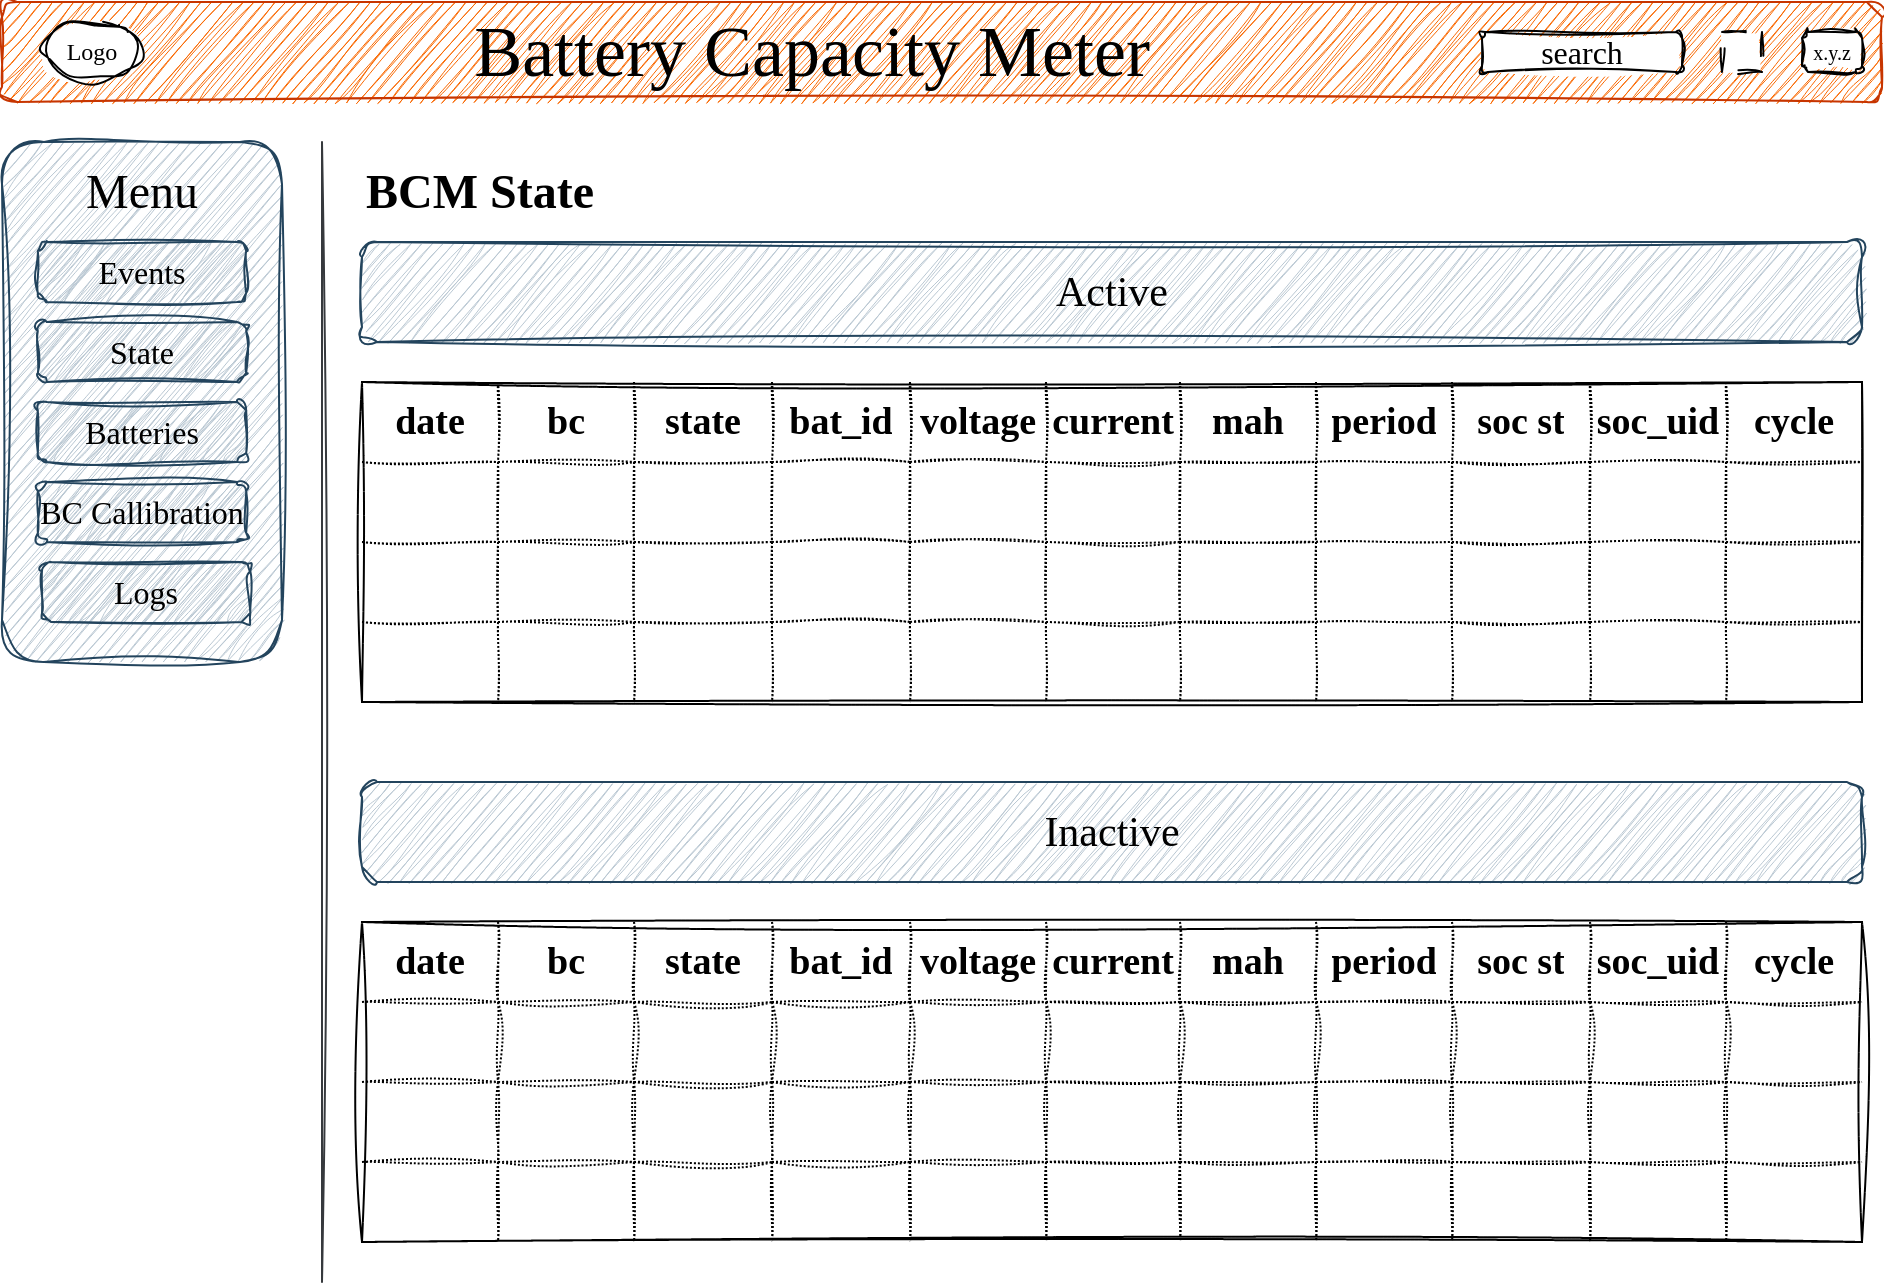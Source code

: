 <mxfile version="28.0.4">
  <diagram id="SDYpBdlp1A5q68Ps1epP" name="Wireframes">
    <mxGraphModel dx="1639" dy="1003" grid="1" gridSize="10" guides="1" tooltips="1" connect="1" arrows="1" fold="1" page="1" pageScale="1" pageWidth="1169" pageHeight="827" math="0" shadow="0">
      <root>
        <mxCell id="0" />
        <mxCell id="0rQHscwgg67SrnU-Jx7H-135" value="Logs" parent="0" visible="0" />
        <mxCell id="0rQHscwgg67SrnU-Jx7H-136" value="Logs" style="rounded=1;whiteSpace=wrap;html=1;fontFamily=Gochi Hand;fontSource=https%3A%2F%2Ffonts.googleapis.com%2Fcss%3Ffamily%3DGochi%2BHand;sketch=1;curveFitting=1;jiggle=2;fillColor=#bac8d3;strokeColor=#23445d;fontSize=21;labelPosition=center;verticalLabelPosition=middle;align=center;verticalAlign=middle;" parent="0rQHscwgg67SrnU-Jx7H-135" vertex="1">
          <mxGeometry x="290" y="110" width="750" height="50" as="geometry" />
        </mxCell>
        <mxCell id="0rQHscwgg67SrnU-Jx7H-137" value="" style="endArrow=none;html=1;rounded=0;sketch=1;curveFitting=1;jiggle=2;fillColor=#ffcc99;strokeColor=light-dark(#36393D,#FF8000);" parent="0rQHscwgg67SrnU-Jx7H-135" edge="1">
          <mxGeometry width="50" height="50" relative="1" as="geometry">
            <mxPoint x="270" y="630" as="sourcePoint" />
            <mxPoint x="270" y="110" as="targetPoint" />
          </mxGeometry>
        </mxCell>
        <mxCell id="0rQHscwgg67SrnU-Jx7H-179" value="" style="shape=table;startSize=0;container=1;collapsible=0;childLayout=tableLayout;sketch=1;curveFitting=1;jiggle=2;fontFamily=Gochi Hand;fontSource=https%3A%2F%2Ffonts.googleapis.com%2Fcss%3Ffamily%3DGochi%2BHand;fontSize=14;dashed=1;dashPattern=1 1;strokeColor=light-dark(#000000,#2E2E2E);" parent="0rQHscwgg67SrnU-Jx7H-135" vertex="1">
          <mxGeometry x="290" y="190" width="750" height="320" as="geometry" />
        </mxCell>
        <mxCell id="0rQHscwgg67SrnU-Jx7H-180" value="" style="shape=tableRow;horizontal=0;startSize=0;swimlaneHead=0;swimlaneBody=0;strokeColor=inherit;top=0;left=0;bottom=0;right=0;collapsible=0;dropTarget=0;fillColor=none;points=[[0,0.5],[1,0.5]];portConstraint=eastwest;" parent="0rQHscwgg67SrnU-Jx7H-179" vertex="1">
          <mxGeometry width="750" height="40" as="geometry" />
        </mxCell>
        <mxCell id="0rQHscwgg67SrnU-Jx7H-181" value="&lt;font face=&quot;Gochi Hand&quot;&gt;timestamp&lt;/font&gt;" style="shape=partialRectangle;html=1;whiteSpace=wrap;connectable=0;strokeColor=inherit;overflow=hidden;fillColor=none;top=0;left=0;bottom=0;right=0;pointerEvents=1;fontSize=19;fontStyle=1" parent="0rQHscwgg67SrnU-Jx7H-180" vertex="1">
          <mxGeometry width="130" height="40" as="geometry">
            <mxRectangle width="130" height="40" as="alternateBounds" />
          </mxGeometry>
        </mxCell>
        <UserObject label="&lt;font face=&quot;Gochi Hand&quot;&gt;message&lt;/font&gt;" link="&lt;font style=&quot;font-size: 16px;&quot; data-font-src=&quot;https://fonts.googleapis.com/css?family=Gochi+Hand&quot; face=&quot;Gochi Hand&quot;&gt;&lt;b&gt;battery id&lt;/b&gt;&lt;/font&gt;" id="0rQHscwgg67SrnU-Jx7H-182">
          <mxCell style="shape=partialRectangle;html=1;whiteSpace=wrap;connectable=0;strokeColor=inherit;overflow=hidden;fillColor=none;top=0;left=0;bottom=0;right=0;pointerEvents=1;fontSize=19;fontStyle=1" parent="0rQHscwgg67SrnU-Jx7H-180" vertex="1">
            <mxGeometry x="130" width="620" height="40" as="geometry">
              <mxRectangle width="620" height="40" as="alternateBounds" />
            </mxGeometry>
          </mxCell>
        </UserObject>
        <mxCell id="0rQHscwgg67SrnU-Jx7H-185" value="" style="shape=tableRow;horizontal=0;startSize=0;swimlaneHead=0;swimlaneBody=0;strokeColor=inherit;top=0;left=0;bottom=0;right=0;collapsible=0;dropTarget=0;fillColor=none;points=[[0,0.5],[1,0.5]];portConstraint=eastwest;" parent="0rQHscwgg67SrnU-Jx7H-179" vertex="1">
          <mxGeometry y="40" width="750" height="40" as="geometry" />
        </mxCell>
        <mxCell id="0rQHscwgg67SrnU-Jx7H-186" value="" style="shape=partialRectangle;html=1;whiteSpace=wrap;connectable=0;strokeColor=inherit;overflow=hidden;fillColor=none;top=0;left=0;bottom=0;right=0;pointerEvents=1;" parent="0rQHscwgg67SrnU-Jx7H-185" vertex="1">
          <mxGeometry width="130" height="40" as="geometry">
            <mxRectangle width="130" height="40" as="alternateBounds" />
          </mxGeometry>
        </mxCell>
        <mxCell id="0rQHscwgg67SrnU-Jx7H-187" value="" style="shape=partialRectangle;html=1;whiteSpace=wrap;connectable=0;strokeColor=inherit;overflow=hidden;fillColor=none;top=0;left=0;bottom=0;right=0;pointerEvents=1;" parent="0rQHscwgg67SrnU-Jx7H-185" vertex="1">
          <mxGeometry x="130" width="620" height="40" as="geometry">
            <mxRectangle width="620" height="40" as="alternateBounds" />
          </mxGeometry>
        </mxCell>
        <mxCell id="0rQHscwgg67SrnU-Jx7H-190" value="" style="shape=tableRow;horizontal=0;startSize=0;swimlaneHead=0;swimlaneBody=0;strokeColor=inherit;top=0;left=0;bottom=0;right=0;collapsible=0;dropTarget=0;fillColor=none;points=[[0,0.5],[1,0.5]];portConstraint=eastwest;" parent="0rQHscwgg67SrnU-Jx7H-179" vertex="1">
          <mxGeometry y="80" width="750" height="40" as="geometry" />
        </mxCell>
        <mxCell id="0rQHscwgg67SrnU-Jx7H-191" value="" style="shape=partialRectangle;html=1;whiteSpace=wrap;connectable=0;strokeColor=inherit;overflow=hidden;fillColor=none;top=0;left=0;bottom=0;right=0;pointerEvents=1;" parent="0rQHscwgg67SrnU-Jx7H-190" vertex="1">
          <mxGeometry width="130" height="40" as="geometry">
            <mxRectangle width="130" height="40" as="alternateBounds" />
          </mxGeometry>
        </mxCell>
        <mxCell id="0rQHscwgg67SrnU-Jx7H-192" value="" style="shape=partialRectangle;html=1;whiteSpace=wrap;connectable=0;strokeColor=inherit;overflow=hidden;fillColor=none;top=0;left=0;bottom=0;right=0;pointerEvents=1;" parent="0rQHscwgg67SrnU-Jx7H-190" vertex="1">
          <mxGeometry x="130" width="620" height="40" as="geometry">
            <mxRectangle width="620" height="40" as="alternateBounds" />
          </mxGeometry>
        </mxCell>
        <mxCell id="0rQHscwgg67SrnU-Jx7H-195" style="shape=tableRow;horizontal=0;startSize=0;swimlaneHead=0;swimlaneBody=0;strokeColor=inherit;top=0;left=0;bottom=0;right=0;collapsible=0;dropTarget=0;fillColor=none;points=[[0,0.5],[1,0.5]];portConstraint=eastwest;" parent="0rQHscwgg67SrnU-Jx7H-179" vertex="1">
          <mxGeometry y="120" width="750" height="40" as="geometry" />
        </mxCell>
        <mxCell id="0rQHscwgg67SrnU-Jx7H-196" style="shape=partialRectangle;html=1;whiteSpace=wrap;connectable=0;strokeColor=inherit;overflow=hidden;fillColor=none;top=0;left=0;bottom=0;right=0;pointerEvents=1;" parent="0rQHscwgg67SrnU-Jx7H-195" vertex="1">
          <mxGeometry width="130" height="40" as="geometry">
            <mxRectangle width="130" height="40" as="alternateBounds" />
          </mxGeometry>
        </mxCell>
        <mxCell id="0rQHscwgg67SrnU-Jx7H-197" style="shape=partialRectangle;html=1;whiteSpace=wrap;connectable=0;strokeColor=inherit;overflow=hidden;fillColor=none;top=0;left=0;bottom=0;right=0;pointerEvents=1;" parent="0rQHscwgg67SrnU-Jx7H-195" vertex="1">
          <mxGeometry x="130" width="620" height="40" as="geometry">
            <mxRectangle width="620" height="40" as="alternateBounds" />
          </mxGeometry>
        </mxCell>
        <mxCell id="0rQHscwgg67SrnU-Jx7H-200" style="shape=tableRow;horizontal=0;startSize=0;swimlaneHead=0;swimlaneBody=0;strokeColor=inherit;top=0;left=0;bottom=0;right=0;collapsible=0;dropTarget=0;fillColor=none;points=[[0,0.5],[1,0.5]];portConstraint=eastwest;" parent="0rQHscwgg67SrnU-Jx7H-179" vertex="1">
          <mxGeometry y="160" width="750" height="40" as="geometry" />
        </mxCell>
        <mxCell id="0rQHscwgg67SrnU-Jx7H-201" style="shape=partialRectangle;html=1;whiteSpace=wrap;connectable=0;strokeColor=inherit;overflow=hidden;fillColor=none;top=0;left=0;bottom=0;right=0;pointerEvents=1;" parent="0rQHscwgg67SrnU-Jx7H-200" vertex="1">
          <mxGeometry width="130" height="40" as="geometry">
            <mxRectangle width="130" height="40" as="alternateBounds" />
          </mxGeometry>
        </mxCell>
        <mxCell id="0rQHscwgg67SrnU-Jx7H-202" style="shape=partialRectangle;html=1;whiteSpace=wrap;connectable=0;strokeColor=inherit;overflow=hidden;fillColor=none;top=0;left=0;bottom=0;right=0;pointerEvents=1;" parent="0rQHscwgg67SrnU-Jx7H-200" vertex="1">
          <mxGeometry x="130" width="620" height="40" as="geometry">
            <mxRectangle width="620" height="40" as="alternateBounds" />
          </mxGeometry>
        </mxCell>
        <mxCell id="0rQHscwgg67SrnU-Jx7H-205" style="shape=tableRow;horizontal=0;startSize=0;swimlaneHead=0;swimlaneBody=0;strokeColor=inherit;top=0;left=0;bottom=0;right=0;collapsible=0;dropTarget=0;fillColor=none;points=[[0,0.5],[1,0.5]];portConstraint=eastwest;" parent="0rQHscwgg67SrnU-Jx7H-179" vertex="1">
          <mxGeometry y="200" width="750" height="40" as="geometry" />
        </mxCell>
        <mxCell id="0rQHscwgg67SrnU-Jx7H-206" style="shape=partialRectangle;html=1;whiteSpace=wrap;connectable=0;strokeColor=inherit;overflow=hidden;fillColor=none;top=0;left=0;bottom=0;right=0;pointerEvents=1;" parent="0rQHscwgg67SrnU-Jx7H-205" vertex="1">
          <mxGeometry width="130" height="40" as="geometry">
            <mxRectangle width="130" height="40" as="alternateBounds" />
          </mxGeometry>
        </mxCell>
        <mxCell id="0rQHscwgg67SrnU-Jx7H-207" style="shape=partialRectangle;html=1;whiteSpace=wrap;connectable=0;strokeColor=inherit;overflow=hidden;fillColor=none;top=0;left=0;bottom=0;right=0;pointerEvents=1;" parent="0rQHscwgg67SrnU-Jx7H-205" vertex="1">
          <mxGeometry x="130" width="620" height="40" as="geometry">
            <mxRectangle width="620" height="40" as="alternateBounds" />
          </mxGeometry>
        </mxCell>
        <mxCell id="0rQHscwgg67SrnU-Jx7H-210" style="shape=tableRow;horizontal=0;startSize=0;swimlaneHead=0;swimlaneBody=0;strokeColor=inherit;top=0;left=0;bottom=0;right=0;collapsible=0;dropTarget=0;fillColor=none;points=[[0,0.5],[1,0.5]];portConstraint=eastwest;" parent="0rQHscwgg67SrnU-Jx7H-179" vertex="1">
          <mxGeometry y="240" width="750" height="40" as="geometry" />
        </mxCell>
        <mxCell id="0rQHscwgg67SrnU-Jx7H-211" style="shape=partialRectangle;html=1;whiteSpace=wrap;connectable=0;strokeColor=inherit;overflow=hidden;fillColor=none;top=0;left=0;bottom=0;right=0;pointerEvents=1;" parent="0rQHscwgg67SrnU-Jx7H-210" vertex="1">
          <mxGeometry width="130" height="40" as="geometry">
            <mxRectangle width="130" height="40" as="alternateBounds" />
          </mxGeometry>
        </mxCell>
        <mxCell id="0rQHscwgg67SrnU-Jx7H-212" style="shape=partialRectangle;html=1;whiteSpace=wrap;connectable=0;strokeColor=inherit;overflow=hidden;fillColor=none;top=0;left=0;bottom=0;right=0;pointerEvents=1;" parent="0rQHscwgg67SrnU-Jx7H-210" vertex="1">
          <mxGeometry x="130" width="620" height="40" as="geometry">
            <mxRectangle width="620" height="40" as="alternateBounds" />
          </mxGeometry>
        </mxCell>
        <mxCell id="0rQHscwgg67SrnU-Jx7H-215" style="shape=tableRow;horizontal=0;startSize=0;swimlaneHead=0;swimlaneBody=0;strokeColor=inherit;top=0;left=0;bottom=0;right=0;collapsible=0;dropTarget=0;fillColor=none;points=[[0,0.5],[1,0.5]];portConstraint=eastwest;" parent="0rQHscwgg67SrnU-Jx7H-179" vertex="1">
          <mxGeometry y="280" width="750" height="40" as="geometry" />
        </mxCell>
        <mxCell id="0rQHscwgg67SrnU-Jx7H-216" style="shape=partialRectangle;html=1;whiteSpace=wrap;connectable=0;strokeColor=inherit;overflow=hidden;fillColor=none;top=0;left=0;bottom=0;right=0;pointerEvents=1;" parent="0rQHscwgg67SrnU-Jx7H-215" vertex="1">
          <mxGeometry width="130" height="40" as="geometry">
            <mxRectangle width="130" height="40" as="alternateBounds" />
          </mxGeometry>
        </mxCell>
        <mxCell id="0rQHscwgg67SrnU-Jx7H-217" style="shape=partialRectangle;html=1;whiteSpace=wrap;connectable=0;strokeColor=inherit;overflow=hidden;fillColor=none;top=0;left=0;bottom=0;right=0;pointerEvents=1;" parent="0rQHscwgg67SrnU-Jx7H-215" vertex="1">
          <mxGeometry x="130" width="620" height="40" as="geometry">
            <mxRectangle width="620" height="40" as="alternateBounds" />
          </mxGeometry>
        </mxCell>
        <mxCell id="0rQHscwgg67SrnU-Jx7H-220" value="" style="endArrow=none;html=1;rounded=0;sketch=1;curveFitting=1;jiggle=2;strokeColor=light-dark(#000000,#757575);" parent="0rQHscwgg67SrnU-Jx7H-135" edge="1">
          <mxGeometry width="50" height="50" relative="1" as="geometry">
            <mxPoint x="290" y="520" as="sourcePoint" />
            <mxPoint x="1040" y="520" as="targetPoint" />
          </mxGeometry>
        </mxCell>
        <mxCell id="0rQHscwgg67SrnU-Jx7H-221" value="Cleanup" style="text;html=1;align=center;verticalAlign=middle;whiteSpace=wrap;rounded=0;fontFamily=Gochi Hand;fontSource=https%3A%2F%2Ffonts.googleapis.com%2Fcss%3Ffamily%3DGochi%2BHand;fontSize=16;" parent="0rQHscwgg67SrnU-Jx7H-135" vertex="1">
          <mxGeometry x="290" y="530" width="60" height="30" as="geometry" />
        </mxCell>
        <mxCell id="0rQHscwgg67SrnU-Jx7H-222" value="&lt;div&gt;yyyy-mm-dd hh:mm:ss&lt;br&gt;&lt;/div&gt;" style="rounded=1;whiteSpace=wrap;html=1;fontFamily=Gochi Hand;fontSource=https%3A%2F%2Ffonts.googleapis.com%2Fcss%3Ffamily%3DGochi%2BHand;sketch=1;curveFitting=1;jiggle=2;fillColor=#f9f7ed;strokeColor=#36393d;align=left;fontSize=14;fontColor=light-dark(#000000,#595959);" parent="0rQHscwgg67SrnU-Jx7H-135" vertex="1">
          <mxGeometry x="290" y="560" width="750" height="30" as="geometry" />
        </mxCell>
        <mxCell id="0rQHscwgg67SrnU-Jx7H-223" value="Delete Before" style="rounded=1;whiteSpace=wrap;html=1;sketch=1;curveFitting=1;jiggle=2;fillColor=#fa6800;fontColor=#000000;strokeColor=#C73500;fontFamily=Gochi Hand;fontSource=https%3A%2F%2Ffonts.googleapis.com%2Fcss%3Ffamily%3DGochi%2BHand;fontSize=17;" parent="0rQHscwgg67SrnU-Jx7H-135" vertex="1">
          <mxGeometry x="290" y="600" width="750" height="30" as="geometry" />
        </mxCell>
        <mxCell id="0rQHscwgg67SrnU-Jx7H-133" value="BC Calibration" parent="0" visible="0" />
        <mxCell id="0rQHscwgg67SrnU-Jx7H-134" value="" style="endArrow=none;html=1;rounded=0;sketch=1;curveFitting=1;jiggle=2;fillColor=#ffcc99;strokeColor=light-dark(#36393D,#FF8000);" parent="0rQHscwgg67SrnU-Jx7H-133" edge="1">
          <mxGeometry width="50" height="50" relative="1" as="geometry">
            <mxPoint x="270" y="680" as="sourcePoint" />
            <mxPoint x="270" y="110" as="targetPoint" />
          </mxGeometry>
        </mxCell>
        <mxCell id="0rQHscwgg67SrnU-Jx7H-80" value="Batteries" parent="0" visible="0" />
        <mxCell id="0rQHscwgg67SrnU-Jx7H-81" value="Batteries" style="rounded=1;whiteSpace=wrap;html=1;fontFamily=Gochi Hand;fontSource=https%3A%2F%2Ffonts.googleapis.com%2Fcss%3Ffamily%3DGochi%2BHand;sketch=1;curveFitting=1;jiggle=2;fillColor=#bac8d3;strokeColor=#23445d;fontSize=21;labelPosition=center;verticalLabelPosition=middle;align=center;verticalAlign=middle;" parent="0rQHscwgg67SrnU-Jx7H-80" vertex="1">
          <mxGeometry x="290" y="110" width="750" height="50" as="geometry" />
        </mxCell>
        <mxCell id="0rQHscwgg67SrnU-Jx7H-82" value="" style="endArrow=none;html=1;rounded=0;sketch=1;curveFitting=1;jiggle=2;fillColor=#ffcc99;strokeColor=light-dark(#36393D,#FF8000);" parent="0rQHscwgg67SrnU-Jx7H-80" edge="1">
          <mxGeometry width="50" height="50" relative="1" as="geometry">
            <mxPoint x="270" y="680" as="sourcePoint" />
            <mxPoint x="270" y="110" as="targetPoint" />
          </mxGeometry>
        </mxCell>
        <mxCell id="0rQHscwgg67SrnU-Jx7H-83" value="" style="shape=table;startSize=0;container=1;collapsible=0;childLayout=tableLayout;sketch=1;curveFitting=1;jiggle=2;fontFamily=Gochi Hand;fontSource=https%3A%2F%2Ffonts.googleapis.com%2Fcss%3Ffamily%3DGochi%2BHand;fontSize=14;dashed=1;dashPattern=1 1;strokeColor=light-dark(#000000,#2E2E2E);" parent="0rQHscwgg67SrnU-Jx7H-80" vertex="1">
          <mxGeometry x="290" y="190" width="750" height="320" as="geometry" />
        </mxCell>
        <mxCell id="0rQHscwgg67SrnU-Jx7H-84" value="" style="shape=tableRow;horizontal=0;startSize=0;swimlaneHead=0;swimlaneBody=0;strokeColor=inherit;top=0;left=0;bottom=0;right=0;collapsible=0;dropTarget=0;fillColor=none;points=[[0,0.5],[1,0.5]];portConstraint=eastwest;" parent="0rQHscwgg67SrnU-Jx7H-83" vertex="1">
          <mxGeometry width="750" height="40" as="geometry" />
        </mxCell>
        <mxCell id="0rQHscwgg67SrnU-Jx7H-85" value="&lt;font data-font-src=&quot;https://fonts.googleapis.com/css?family=Gochi+Hand&quot; face=&quot;Gochi Hand&quot;&gt;&lt;span&gt;battery id&lt;/span&gt;&lt;/font&gt;" style="shape=partialRectangle;html=1;whiteSpace=wrap;connectable=0;strokeColor=inherit;overflow=hidden;fillColor=none;top=0;left=0;bottom=0;right=0;pointerEvents=1;fontSize=19;fontStyle=1" parent="0rQHscwgg67SrnU-Jx7H-84" vertex="1">
          <mxGeometry width="150" height="40" as="geometry">
            <mxRectangle width="150" height="40" as="alternateBounds" />
          </mxGeometry>
        </mxCell>
        <UserObject label="&lt;font face=&quot;Gochi Hand&quot;&gt;&lt;span&gt;measure date&lt;/span&gt;&lt;/font&gt;" link="&lt;font style=&quot;font-size: 16px;&quot; data-font-src=&quot;https://fonts.googleapis.com/css?family=Gochi+Hand&quot; face=&quot;Gochi Hand&quot;&gt;&lt;b&gt;battery id&lt;/b&gt;&lt;/font&gt;" id="0rQHscwgg67SrnU-Jx7H-86">
          <mxCell style="shape=partialRectangle;html=1;whiteSpace=wrap;connectable=0;strokeColor=inherit;overflow=hidden;fillColor=none;top=0;left=0;bottom=0;right=0;pointerEvents=1;fontSize=19;fontStyle=1" parent="0rQHscwgg67SrnU-Jx7H-84" vertex="1">
            <mxGeometry x="150" width="150" height="40" as="geometry">
              <mxRectangle width="150" height="40" as="alternateBounds" />
            </mxGeometry>
          </mxCell>
        </UserObject>
        <UserObject label="&lt;font face=&quot;Gochi Hand&quot;&gt;&lt;span&gt;capacity&lt;/span&gt;&lt;/font&gt;" link="&lt;font style=&quot;font-size: 16px;&quot; data-font-src=&quot;https://fonts.googleapis.com/css?family=Gochi+Hand&quot; face=&quot;Gochi Hand&quot;&gt;&lt;b&gt;battery id&lt;/b&gt;&lt;/font&gt;" id="0rQHscwgg67SrnU-Jx7H-87">
          <mxCell style="shape=partialRectangle;html=1;whiteSpace=wrap;connectable=0;strokeColor=inherit;overflow=hidden;fillColor=none;top=0;left=0;bottom=0;right=0;pointerEvents=1;fontSize=19;fontStyle=1" parent="0rQHscwgg67SrnU-Jx7H-84" vertex="1">
            <mxGeometry x="300" width="151" height="40" as="geometry">
              <mxRectangle width="151" height="40" as="alternateBounds" />
            </mxGeometry>
          </mxCell>
        </UserObject>
        <UserObject label="&lt;font face=&quot;Gochi Hand&quot;&gt;accuracy&lt;/font&gt;" link="&lt;font style=&quot;font-size: 16px;&quot; data-font-src=&quot;https://fonts.googleapis.com/css?family=Gochi+Hand&quot; face=&quot;Gochi Hand&quot;&gt;&lt;b&gt;battery id&lt;/b&gt;&lt;/font&gt;" id="0rQHscwgg67SrnU-Jx7H-88">
          <mxCell style="shape=partialRectangle;html=1;whiteSpace=wrap;connectable=0;strokeColor=inherit;overflow=hidden;fillColor=none;top=0;left=0;bottom=0;right=0;pointerEvents=1;fontSize=19;fontStyle=1" parent="0rQHscwgg67SrnU-Jx7H-84" vertex="1">
            <mxGeometry x="451" width="149" height="40" as="geometry">
              <mxRectangle width="149" height="40" as="alternateBounds" />
            </mxGeometry>
          </mxCell>
        </UserObject>
        <mxCell id="0rQHscwgg67SrnU-Jx7H-124" value="&lt;font face=&quot;Gochi Hand&quot;&gt;measures&lt;/font&gt;" style="shape=partialRectangle;html=1;whiteSpace=wrap;connectable=0;strokeColor=inherit;overflow=hidden;fillColor=none;top=0;left=0;bottom=0;right=0;pointerEvents=1;fontSize=19;fontStyle=1" parent="0rQHscwgg67SrnU-Jx7H-84" vertex="1">
          <mxGeometry x="600" width="150" height="40" as="geometry">
            <mxRectangle width="150" height="40" as="alternateBounds" />
          </mxGeometry>
        </mxCell>
        <mxCell id="0rQHscwgg67SrnU-Jx7H-89" value="" style="shape=tableRow;horizontal=0;startSize=0;swimlaneHead=0;swimlaneBody=0;strokeColor=inherit;top=0;left=0;bottom=0;right=0;collapsible=0;dropTarget=0;fillColor=none;points=[[0,0.5],[1,0.5]];portConstraint=eastwest;" parent="0rQHscwgg67SrnU-Jx7H-83" vertex="1">
          <mxGeometry y="40" width="750" height="40" as="geometry" />
        </mxCell>
        <mxCell id="0rQHscwgg67SrnU-Jx7H-90" value="" style="shape=partialRectangle;html=1;whiteSpace=wrap;connectable=0;strokeColor=inherit;overflow=hidden;fillColor=none;top=0;left=0;bottom=0;right=0;pointerEvents=1;" parent="0rQHscwgg67SrnU-Jx7H-89" vertex="1">
          <mxGeometry width="150" height="40" as="geometry">
            <mxRectangle width="150" height="40" as="alternateBounds" />
          </mxGeometry>
        </mxCell>
        <mxCell id="0rQHscwgg67SrnU-Jx7H-91" value="" style="shape=partialRectangle;html=1;whiteSpace=wrap;connectable=0;strokeColor=inherit;overflow=hidden;fillColor=none;top=0;left=0;bottom=0;right=0;pointerEvents=1;" parent="0rQHscwgg67SrnU-Jx7H-89" vertex="1">
          <mxGeometry x="150" width="150" height="40" as="geometry">
            <mxRectangle width="150" height="40" as="alternateBounds" />
          </mxGeometry>
        </mxCell>
        <mxCell id="0rQHscwgg67SrnU-Jx7H-92" value="" style="shape=partialRectangle;html=1;whiteSpace=wrap;connectable=0;strokeColor=inherit;overflow=hidden;fillColor=none;top=0;left=0;bottom=0;right=0;pointerEvents=1;" parent="0rQHscwgg67SrnU-Jx7H-89" vertex="1">
          <mxGeometry x="300" width="151" height="40" as="geometry">
            <mxRectangle width="151" height="40" as="alternateBounds" />
          </mxGeometry>
        </mxCell>
        <mxCell id="0rQHscwgg67SrnU-Jx7H-93" value="" style="shape=partialRectangle;html=1;whiteSpace=wrap;connectable=0;strokeColor=inherit;overflow=hidden;fillColor=none;top=0;left=0;bottom=0;right=0;pointerEvents=1;" parent="0rQHscwgg67SrnU-Jx7H-89" vertex="1">
          <mxGeometry x="451" width="149" height="40" as="geometry">
            <mxRectangle width="149" height="40" as="alternateBounds" />
          </mxGeometry>
        </mxCell>
        <mxCell id="0rQHscwgg67SrnU-Jx7H-125" style="shape=partialRectangle;html=1;whiteSpace=wrap;connectable=0;strokeColor=inherit;overflow=hidden;fillColor=none;top=0;left=0;bottom=0;right=0;pointerEvents=1;" parent="0rQHscwgg67SrnU-Jx7H-89" vertex="1">
          <mxGeometry x="600" width="150" height="40" as="geometry">
            <mxRectangle width="150" height="40" as="alternateBounds" />
          </mxGeometry>
        </mxCell>
        <mxCell id="0rQHscwgg67SrnU-Jx7H-94" value="" style="shape=tableRow;horizontal=0;startSize=0;swimlaneHead=0;swimlaneBody=0;strokeColor=inherit;top=0;left=0;bottom=0;right=0;collapsible=0;dropTarget=0;fillColor=none;points=[[0,0.5],[1,0.5]];portConstraint=eastwest;" parent="0rQHscwgg67SrnU-Jx7H-83" vertex="1">
          <mxGeometry y="80" width="750" height="40" as="geometry" />
        </mxCell>
        <mxCell id="0rQHscwgg67SrnU-Jx7H-95" value="" style="shape=partialRectangle;html=1;whiteSpace=wrap;connectable=0;strokeColor=inherit;overflow=hidden;fillColor=none;top=0;left=0;bottom=0;right=0;pointerEvents=1;" parent="0rQHscwgg67SrnU-Jx7H-94" vertex="1">
          <mxGeometry width="150" height="40" as="geometry">
            <mxRectangle width="150" height="40" as="alternateBounds" />
          </mxGeometry>
        </mxCell>
        <mxCell id="0rQHscwgg67SrnU-Jx7H-96" value="" style="shape=partialRectangle;html=1;whiteSpace=wrap;connectable=0;strokeColor=inherit;overflow=hidden;fillColor=none;top=0;left=0;bottom=0;right=0;pointerEvents=1;" parent="0rQHscwgg67SrnU-Jx7H-94" vertex="1">
          <mxGeometry x="150" width="150" height="40" as="geometry">
            <mxRectangle width="150" height="40" as="alternateBounds" />
          </mxGeometry>
        </mxCell>
        <mxCell id="0rQHscwgg67SrnU-Jx7H-97" value="" style="shape=partialRectangle;html=1;whiteSpace=wrap;connectable=0;strokeColor=inherit;overflow=hidden;fillColor=none;top=0;left=0;bottom=0;right=0;pointerEvents=1;" parent="0rQHscwgg67SrnU-Jx7H-94" vertex="1">
          <mxGeometry x="300" width="151" height="40" as="geometry">
            <mxRectangle width="151" height="40" as="alternateBounds" />
          </mxGeometry>
        </mxCell>
        <mxCell id="0rQHscwgg67SrnU-Jx7H-98" value="" style="shape=partialRectangle;html=1;whiteSpace=wrap;connectable=0;strokeColor=inherit;overflow=hidden;fillColor=none;top=0;left=0;bottom=0;right=0;pointerEvents=1;" parent="0rQHscwgg67SrnU-Jx7H-94" vertex="1">
          <mxGeometry x="451" width="149" height="40" as="geometry">
            <mxRectangle width="149" height="40" as="alternateBounds" />
          </mxGeometry>
        </mxCell>
        <mxCell id="0rQHscwgg67SrnU-Jx7H-126" style="shape=partialRectangle;html=1;whiteSpace=wrap;connectable=0;strokeColor=inherit;overflow=hidden;fillColor=none;top=0;left=0;bottom=0;right=0;pointerEvents=1;" parent="0rQHscwgg67SrnU-Jx7H-94" vertex="1">
          <mxGeometry x="600" width="150" height="40" as="geometry">
            <mxRectangle width="150" height="40" as="alternateBounds" />
          </mxGeometry>
        </mxCell>
        <mxCell id="0rQHscwgg67SrnU-Jx7H-99" style="shape=tableRow;horizontal=0;startSize=0;swimlaneHead=0;swimlaneBody=0;strokeColor=inherit;top=0;left=0;bottom=0;right=0;collapsible=0;dropTarget=0;fillColor=none;points=[[0,0.5],[1,0.5]];portConstraint=eastwest;" parent="0rQHscwgg67SrnU-Jx7H-83" vertex="1">
          <mxGeometry y="120" width="750" height="40" as="geometry" />
        </mxCell>
        <mxCell id="0rQHscwgg67SrnU-Jx7H-100" style="shape=partialRectangle;html=1;whiteSpace=wrap;connectable=0;strokeColor=inherit;overflow=hidden;fillColor=none;top=0;left=0;bottom=0;right=0;pointerEvents=1;" parent="0rQHscwgg67SrnU-Jx7H-99" vertex="1">
          <mxGeometry width="150" height="40" as="geometry">
            <mxRectangle width="150" height="40" as="alternateBounds" />
          </mxGeometry>
        </mxCell>
        <mxCell id="0rQHscwgg67SrnU-Jx7H-101" style="shape=partialRectangle;html=1;whiteSpace=wrap;connectable=0;strokeColor=inherit;overflow=hidden;fillColor=none;top=0;left=0;bottom=0;right=0;pointerEvents=1;" parent="0rQHscwgg67SrnU-Jx7H-99" vertex="1">
          <mxGeometry x="150" width="150" height="40" as="geometry">
            <mxRectangle width="150" height="40" as="alternateBounds" />
          </mxGeometry>
        </mxCell>
        <mxCell id="0rQHscwgg67SrnU-Jx7H-102" style="shape=partialRectangle;html=1;whiteSpace=wrap;connectable=0;strokeColor=inherit;overflow=hidden;fillColor=none;top=0;left=0;bottom=0;right=0;pointerEvents=1;" parent="0rQHscwgg67SrnU-Jx7H-99" vertex="1">
          <mxGeometry x="300" width="151" height="40" as="geometry">
            <mxRectangle width="151" height="40" as="alternateBounds" />
          </mxGeometry>
        </mxCell>
        <mxCell id="0rQHscwgg67SrnU-Jx7H-103" style="shape=partialRectangle;html=1;whiteSpace=wrap;connectable=0;strokeColor=inherit;overflow=hidden;fillColor=none;top=0;left=0;bottom=0;right=0;pointerEvents=1;" parent="0rQHscwgg67SrnU-Jx7H-99" vertex="1">
          <mxGeometry x="451" width="149" height="40" as="geometry">
            <mxRectangle width="149" height="40" as="alternateBounds" />
          </mxGeometry>
        </mxCell>
        <mxCell id="0rQHscwgg67SrnU-Jx7H-127" style="shape=partialRectangle;html=1;whiteSpace=wrap;connectable=0;strokeColor=inherit;overflow=hidden;fillColor=none;top=0;left=0;bottom=0;right=0;pointerEvents=1;" parent="0rQHscwgg67SrnU-Jx7H-99" vertex="1">
          <mxGeometry x="600" width="150" height="40" as="geometry">
            <mxRectangle width="150" height="40" as="alternateBounds" />
          </mxGeometry>
        </mxCell>
        <mxCell id="0rQHscwgg67SrnU-Jx7H-104" style="shape=tableRow;horizontal=0;startSize=0;swimlaneHead=0;swimlaneBody=0;strokeColor=inherit;top=0;left=0;bottom=0;right=0;collapsible=0;dropTarget=0;fillColor=none;points=[[0,0.5],[1,0.5]];portConstraint=eastwest;" parent="0rQHscwgg67SrnU-Jx7H-83" vertex="1">
          <mxGeometry y="160" width="750" height="40" as="geometry" />
        </mxCell>
        <mxCell id="0rQHscwgg67SrnU-Jx7H-105" style="shape=partialRectangle;html=1;whiteSpace=wrap;connectable=0;strokeColor=inherit;overflow=hidden;fillColor=none;top=0;left=0;bottom=0;right=0;pointerEvents=1;" parent="0rQHscwgg67SrnU-Jx7H-104" vertex="1">
          <mxGeometry width="150" height="40" as="geometry">
            <mxRectangle width="150" height="40" as="alternateBounds" />
          </mxGeometry>
        </mxCell>
        <mxCell id="0rQHscwgg67SrnU-Jx7H-106" style="shape=partialRectangle;html=1;whiteSpace=wrap;connectable=0;strokeColor=inherit;overflow=hidden;fillColor=none;top=0;left=0;bottom=0;right=0;pointerEvents=1;" parent="0rQHscwgg67SrnU-Jx7H-104" vertex="1">
          <mxGeometry x="150" width="150" height="40" as="geometry">
            <mxRectangle width="150" height="40" as="alternateBounds" />
          </mxGeometry>
        </mxCell>
        <mxCell id="0rQHscwgg67SrnU-Jx7H-107" style="shape=partialRectangle;html=1;whiteSpace=wrap;connectable=0;strokeColor=inherit;overflow=hidden;fillColor=none;top=0;left=0;bottom=0;right=0;pointerEvents=1;" parent="0rQHscwgg67SrnU-Jx7H-104" vertex="1">
          <mxGeometry x="300" width="151" height="40" as="geometry">
            <mxRectangle width="151" height="40" as="alternateBounds" />
          </mxGeometry>
        </mxCell>
        <mxCell id="0rQHscwgg67SrnU-Jx7H-108" style="shape=partialRectangle;html=1;whiteSpace=wrap;connectable=0;strokeColor=inherit;overflow=hidden;fillColor=none;top=0;left=0;bottom=0;right=0;pointerEvents=1;" parent="0rQHscwgg67SrnU-Jx7H-104" vertex="1">
          <mxGeometry x="451" width="149" height="40" as="geometry">
            <mxRectangle width="149" height="40" as="alternateBounds" />
          </mxGeometry>
        </mxCell>
        <mxCell id="0rQHscwgg67SrnU-Jx7H-128" style="shape=partialRectangle;html=1;whiteSpace=wrap;connectable=0;strokeColor=inherit;overflow=hidden;fillColor=none;top=0;left=0;bottom=0;right=0;pointerEvents=1;" parent="0rQHscwgg67SrnU-Jx7H-104" vertex="1">
          <mxGeometry x="600" width="150" height="40" as="geometry">
            <mxRectangle width="150" height="40" as="alternateBounds" />
          </mxGeometry>
        </mxCell>
        <mxCell id="0rQHscwgg67SrnU-Jx7H-109" style="shape=tableRow;horizontal=0;startSize=0;swimlaneHead=0;swimlaneBody=0;strokeColor=inherit;top=0;left=0;bottom=0;right=0;collapsible=0;dropTarget=0;fillColor=none;points=[[0,0.5],[1,0.5]];portConstraint=eastwest;" parent="0rQHscwgg67SrnU-Jx7H-83" vertex="1">
          <mxGeometry y="200" width="750" height="40" as="geometry" />
        </mxCell>
        <mxCell id="0rQHscwgg67SrnU-Jx7H-110" style="shape=partialRectangle;html=1;whiteSpace=wrap;connectable=0;strokeColor=inherit;overflow=hidden;fillColor=none;top=0;left=0;bottom=0;right=0;pointerEvents=1;" parent="0rQHscwgg67SrnU-Jx7H-109" vertex="1">
          <mxGeometry width="150" height="40" as="geometry">
            <mxRectangle width="150" height="40" as="alternateBounds" />
          </mxGeometry>
        </mxCell>
        <mxCell id="0rQHscwgg67SrnU-Jx7H-111" style="shape=partialRectangle;html=1;whiteSpace=wrap;connectable=0;strokeColor=inherit;overflow=hidden;fillColor=none;top=0;left=0;bottom=0;right=0;pointerEvents=1;" parent="0rQHscwgg67SrnU-Jx7H-109" vertex="1">
          <mxGeometry x="150" width="150" height="40" as="geometry">
            <mxRectangle width="150" height="40" as="alternateBounds" />
          </mxGeometry>
        </mxCell>
        <mxCell id="0rQHscwgg67SrnU-Jx7H-112" style="shape=partialRectangle;html=1;whiteSpace=wrap;connectable=0;strokeColor=inherit;overflow=hidden;fillColor=none;top=0;left=0;bottom=0;right=0;pointerEvents=1;" parent="0rQHscwgg67SrnU-Jx7H-109" vertex="1">
          <mxGeometry x="300" width="151" height="40" as="geometry">
            <mxRectangle width="151" height="40" as="alternateBounds" />
          </mxGeometry>
        </mxCell>
        <mxCell id="0rQHscwgg67SrnU-Jx7H-113" style="shape=partialRectangle;html=1;whiteSpace=wrap;connectable=0;strokeColor=inherit;overflow=hidden;fillColor=none;top=0;left=0;bottom=0;right=0;pointerEvents=1;" parent="0rQHscwgg67SrnU-Jx7H-109" vertex="1">
          <mxGeometry x="451" width="149" height="40" as="geometry">
            <mxRectangle width="149" height="40" as="alternateBounds" />
          </mxGeometry>
        </mxCell>
        <mxCell id="0rQHscwgg67SrnU-Jx7H-129" style="shape=partialRectangle;html=1;whiteSpace=wrap;connectable=0;strokeColor=inherit;overflow=hidden;fillColor=none;top=0;left=0;bottom=0;right=0;pointerEvents=1;" parent="0rQHscwgg67SrnU-Jx7H-109" vertex="1">
          <mxGeometry x="600" width="150" height="40" as="geometry">
            <mxRectangle width="150" height="40" as="alternateBounds" />
          </mxGeometry>
        </mxCell>
        <mxCell id="0rQHscwgg67SrnU-Jx7H-114" style="shape=tableRow;horizontal=0;startSize=0;swimlaneHead=0;swimlaneBody=0;strokeColor=inherit;top=0;left=0;bottom=0;right=0;collapsible=0;dropTarget=0;fillColor=none;points=[[0,0.5],[1,0.5]];portConstraint=eastwest;" parent="0rQHscwgg67SrnU-Jx7H-83" vertex="1">
          <mxGeometry y="240" width="750" height="40" as="geometry" />
        </mxCell>
        <mxCell id="0rQHscwgg67SrnU-Jx7H-115" style="shape=partialRectangle;html=1;whiteSpace=wrap;connectable=0;strokeColor=inherit;overflow=hidden;fillColor=none;top=0;left=0;bottom=0;right=0;pointerEvents=1;" parent="0rQHscwgg67SrnU-Jx7H-114" vertex="1">
          <mxGeometry width="150" height="40" as="geometry">
            <mxRectangle width="150" height="40" as="alternateBounds" />
          </mxGeometry>
        </mxCell>
        <mxCell id="0rQHscwgg67SrnU-Jx7H-116" style="shape=partialRectangle;html=1;whiteSpace=wrap;connectable=0;strokeColor=inherit;overflow=hidden;fillColor=none;top=0;left=0;bottom=0;right=0;pointerEvents=1;" parent="0rQHscwgg67SrnU-Jx7H-114" vertex="1">
          <mxGeometry x="150" width="150" height="40" as="geometry">
            <mxRectangle width="150" height="40" as="alternateBounds" />
          </mxGeometry>
        </mxCell>
        <mxCell id="0rQHscwgg67SrnU-Jx7H-117" style="shape=partialRectangle;html=1;whiteSpace=wrap;connectable=0;strokeColor=inherit;overflow=hidden;fillColor=none;top=0;left=0;bottom=0;right=0;pointerEvents=1;" parent="0rQHscwgg67SrnU-Jx7H-114" vertex="1">
          <mxGeometry x="300" width="151" height="40" as="geometry">
            <mxRectangle width="151" height="40" as="alternateBounds" />
          </mxGeometry>
        </mxCell>
        <mxCell id="0rQHscwgg67SrnU-Jx7H-118" style="shape=partialRectangle;html=1;whiteSpace=wrap;connectable=0;strokeColor=inherit;overflow=hidden;fillColor=none;top=0;left=0;bottom=0;right=0;pointerEvents=1;" parent="0rQHscwgg67SrnU-Jx7H-114" vertex="1">
          <mxGeometry x="451" width="149" height="40" as="geometry">
            <mxRectangle width="149" height="40" as="alternateBounds" />
          </mxGeometry>
        </mxCell>
        <mxCell id="0rQHscwgg67SrnU-Jx7H-130" style="shape=partialRectangle;html=1;whiteSpace=wrap;connectable=0;strokeColor=inherit;overflow=hidden;fillColor=none;top=0;left=0;bottom=0;right=0;pointerEvents=1;" parent="0rQHscwgg67SrnU-Jx7H-114" vertex="1">
          <mxGeometry x="600" width="150" height="40" as="geometry">
            <mxRectangle width="150" height="40" as="alternateBounds" />
          </mxGeometry>
        </mxCell>
        <mxCell id="0rQHscwgg67SrnU-Jx7H-119" style="shape=tableRow;horizontal=0;startSize=0;swimlaneHead=0;swimlaneBody=0;strokeColor=inherit;top=0;left=0;bottom=0;right=0;collapsible=0;dropTarget=0;fillColor=none;points=[[0,0.5],[1,0.5]];portConstraint=eastwest;" parent="0rQHscwgg67SrnU-Jx7H-83" vertex="1">
          <mxGeometry y="280" width="750" height="40" as="geometry" />
        </mxCell>
        <mxCell id="0rQHscwgg67SrnU-Jx7H-120" style="shape=partialRectangle;html=1;whiteSpace=wrap;connectable=0;strokeColor=inherit;overflow=hidden;fillColor=none;top=0;left=0;bottom=0;right=0;pointerEvents=1;" parent="0rQHscwgg67SrnU-Jx7H-119" vertex="1">
          <mxGeometry width="150" height="40" as="geometry">
            <mxRectangle width="150" height="40" as="alternateBounds" />
          </mxGeometry>
        </mxCell>
        <mxCell id="0rQHscwgg67SrnU-Jx7H-121" style="shape=partialRectangle;html=1;whiteSpace=wrap;connectable=0;strokeColor=inherit;overflow=hidden;fillColor=none;top=0;left=0;bottom=0;right=0;pointerEvents=1;" parent="0rQHscwgg67SrnU-Jx7H-119" vertex="1">
          <mxGeometry x="150" width="150" height="40" as="geometry">
            <mxRectangle width="150" height="40" as="alternateBounds" />
          </mxGeometry>
        </mxCell>
        <mxCell id="0rQHscwgg67SrnU-Jx7H-122" style="shape=partialRectangle;html=1;whiteSpace=wrap;connectable=0;strokeColor=inherit;overflow=hidden;fillColor=none;top=0;left=0;bottom=0;right=0;pointerEvents=1;" parent="0rQHscwgg67SrnU-Jx7H-119" vertex="1">
          <mxGeometry x="300" width="151" height="40" as="geometry">
            <mxRectangle width="151" height="40" as="alternateBounds" />
          </mxGeometry>
        </mxCell>
        <mxCell id="0rQHscwgg67SrnU-Jx7H-123" style="shape=partialRectangle;html=1;whiteSpace=wrap;connectable=0;strokeColor=inherit;overflow=hidden;fillColor=none;top=0;left=0;bottom=0;right=0;pointerEvents=1;" parent="0rQHscwgg67SrnU-Jx7H-119" vertex="1">
          <mxGeometry x="451" width="149" height="40" as="geometry">
            <mxRectangle width="149" height="40" as="alternateBounds" />
          </mxGeometry>
        </mxCell>
        <mxCell id="0rQHscwgg67SrnU-Jx7H-131" style="shape=partialRectangle;html=1;whiteSpace=wrap;connectable=0;strokeColor=inherit;overflow=hidden;fillColor=none;top=0;left=0;bottom=0;right=0;pointerEvents=1;" parent="0rQHscwgg67SrnU-Jx7H-119" vertex="1">
          <mxGeometry x="600" width="150" height="40" as="geometry">
            <mxRectangle width="150" height="40" as="alternateBounds" />
          </mxGeometry>
        </mxCell>
        <mxCell id="0rQHscwgg67SrnU-Jx7H-225" value="State" parent="0" />
        <mxCell id="0rQHscwgg67SrnU-Jx7H-269" value="Active" style="rounded=1;whiteSpace=wrap;html=1;fontFamily=Gochi Hand;fontSource=https%3A%2F%2Ffonts.googleapis.com%2Fcss%3Ffamily%3DGochi%2BHand;sketch=1;curveFitting=1;jiggle=2;fillColor=#bac8d3;strokeColor=#23445d;fontSize=21;labelPosition=center;verticalLabelPosition=middle;align=center;verticalAlign=middle;" parent="0rQHscwgg67SrnU-Jx7H-225" vertex="1">
          <mxGeometry x="290" y="160" width="750" height="50" as="geometry" />
        </mxCell>
        <mxCell id="0rQHscwgg67SrnU-Jx7H-270" value="" style="endArrow=none;html=1;rounded=0;sketch=1;curveFitting=1;jiggle=2;fillColor=#ffcc99;strokeColor=light-dark(#36393D,#FF8000);" parent="0rQHscwgg67SrnU-Jx7H-225" edge="1">
          <mxGeometry width="50" height="50" relative="1" as="geometry">
            <mxPoint x="270" y="680" as="sourcePoint" />
            <mxPoint x="270" y="110" as="targetPoint" />
          </mxGeometry>
        </mxCell>
        <mxCell id="0rQHscwgg67SrnU-Jx7H-271" value="" style="shape=table;startSize=0;container=1;collapsible=0;childLayout=tableLayout;sketch=1;curveFitting=1;jiggle=2;fontFamily=Gochi Hand;fontSource=https%3A%2F%2Ffonts.googleapis.com%2Fcss%3Ffamily%3DGochi%2BHand;fontSize=14;dashed=1;dashPattern=1 1;strokeColor=light-dark(#000000,#2E2E2E);" parent="0rQHscwgg67SrnU-Jx7H-225" vertex="1">
          <mxGeometry x="290" y="230" width="750" height="160" as="geometry" />
        </mxCell>
        <mxCell id="0rQHscwgg67SrnU-Jx7H-272" value="" style="shape=tableRow;horizontal=0;startSize=0;swimlaneHead=0;swimlaneBody=0;strokeColor=inherit;top=0;left=0;bottom=0;right=0;collapsible=0;dropTarget=0;fillColor=none;points=[[0,0.5],[1,0.5]];portConstraint=eastwest;" parent="0rQHscwgg67SrnU-Jx7H-271" vertex="1">
          <mxGeometry width="750" height="40" as="geometry" />
        </mxCell>
        <mxCell id="0rQHscwgg67SrnU-Jx7H-273" value="&lt;font face=&quot;Gochi Hand&quot;&gt;date&lt;/font&gt;" style="shape=partialRectangle;html=1;whiteSpace=wrap;connectable=0;strokeColor=inherit;overflow=hidden;fillColor=none;top=0;left=0;bottom=0;right=0;pointerEvents=1;fontSize=19;fontStyle=1" parent="0rQHscwgg67SrnU-Jx7H-272" vertex="1">
          <mxGeometry width="68" height="40" as="geometry">
            <mxRectangle width="68" height="40" as="alternateBounds" />
          </mxGeometry>
        </mxCell>
        <UserObject label="&lt;font face=&quot;Gochi Hand&quot;&gt;bc&lt;/font&gt;" link="&lt;font style=&quot;font-size: 16px;&quot; data-font-src=&quot;https://fonts.googleapis.com/css?family=Gochi+Hand&quot; face=&quot;Gochi Hand&quot;&gt;&lt;b&gt;battery id&lt;/b&gt;&lt;/font&gt;" id="0rQHscwgg67SrnU-Jx7H-274">
          <mxCell style="shape=partialRectangle;html=1;whiteSpace=wrap;connectable=0;strokeColor=inherit;overflow=hidden;fillColor=none;top=0;left=0;bottom=0;right=0;pointerEvents=1;fontSize=19;fontStyle=1" parent="0rQHscwgg67SrnU-Jx7H-272" vertex="1">
            <mxGeometry x="68" width="68" height="40" as="geometry">
              <mxRectangle width="68" height="40" as="alternateBounds" />
            </mxGeometry>
          </mxCell>
        </UserObject>
        <UserObject label="&lt;font face=&quot;Gochi Hand&quot;&gt;state&lt;/font&gt;" link="&lt;font style=&quot;font-size: 16px;&quot; data-font-src=&quot;https://fonts.googleapis.com/css?family=Gochi+Hand&quot; face=&quot;Gochi Hand&quot;&gt;&lt;b&gt;battery id&lt;/b&gt;&lt;/font&gt;" id="0rQHscwgg67SrnU-Jx7H-275">
          <mxCell style="shape=partialRectangle;html=1;whiteSpace=wrap;connectable=0;strokeColor=inherit;overflow=hidden;fillColor=none;top=0;left=0;bottom=0;right=0;pointerEvents=1;fontSize=19;fontStyle=1" parent="0rQHscwgg67SrnU-Jx7H-272" vertex="1">
            <mxGeometry x="136" width="69" height="40" as="geometry">
              <mxRectangle width="69" height="40" as="alternateBounds" />
            </mxGeometry>
          </mxCell>
        </UserObject>
        <UserObject label="&lt;font face=&quot;Gochi Hand&quot;&gt;bat_id&lt;/font&gt;" link="&lt;font style=&quot;font-size: 16px;&quot; data-font-src=&quot;https://fonts.googleapis.com/css?family=Gochi+Hand&quot; face=&quot;Gochi Hand&quot;&gt;&lt;b&gt;battery id&lt;/b&gt;&lt;/font&gt;" id="0rQHscwgg67SrnU-Jx7H-276">
          <mxCell style="shape=partialRectangle;html=1;whiteSpace=wrap;connectable=0;strokeColor=inherit;overflow=hidden;fillColor=none;top=0;left=0;bottom=0;right=0;pointerEvents=1;fontSize=19;fontStyle=1" parent="0rQHscwgg67SrnU-Jx7H-272" vertex="1">
            <mxGeometry x="205" width="69" height="40" as="geometry">
              <mxRectangle width="69" height="40" as="alternateBounds" />
            </mxGeometry>
          </mxCell>
        </UserObject>
        <mxCell id="0rQHscwgg67SrnU-Jx7H-340" value="&lt;font face=&quot;Gochi Hand&quot;&gt;voltage&lt;/font&gt;" style="shape=partialRectangle;html=1;whiteSpace=wrap;connectable=0;strokeColor=inherit;overflow=hidden;fillColor=none;top=0;left=0;bottom=0;right=0;pointerEvents=1;fontSize=19;fontStyle=1" parent="0rQHscwgg67SrnU-Jx7H-272" vertex="1">
          <mxGeometry x="274" width="68" height="40" as="geometry">
            <mxRectangle width="68" height="40" as="alternateBounds" />
          </mxGeometry>
        </mxCell>
        <mxCell id="0rQHscwgg67SrnU-Jx7H-336" value="&lt;font face=&quot;Gochi Hand&quot;&gt;current&lt;/font&gt;" style="shape=partialRectangle;html=1;whiteSpace=wrap;connectable=0;strokeColor=inherit;overflow=hidden;fillColor=none;top=0;left=0;bottom=0;right=0;pointerEvents=1;fontSize=19;fontStyle=1" parent="0rQHscwgg67SrnU-Jx7H-272" vertex="1">
          <mxGeometry x="342" width="67" height="40" as="geometry">
            <mxRectangle width="67" height="40" as="alternateBounds" />
          </mxGeometry>
        </mxCell>
        <mxCell id="0rQHscwgg67SrnU-Jx7H-332" value="&lt;font face=&quot;Gochi Hand&quot;&gt;mah&lt;/font&gt;" style="shape=partialRectangle;html=1;whiteSpace=wrap;connectable=0;strokeColor=inherit;overflow=hidden;fillColor=none;top=0;left=0;bottom=0;right=0;pointerEvents=1;fontSize=19;fontStyle=1" parent="0rQHscwgg67SrnU-Jx7H-272" vertex="1">
          <mxGeometry x="409" width="68" height="40" as="geometry">
            <mxRectangle width="68" height="40" as="alternateBounds" />
          </mxGeometry>
        </mxCell>
        <mxCell id="0rQHscwgg67SrnU-Jx7H-328" value="&lt;font face=&quot;Gochi Hand&quot;&gt;period&lt;/font&gt;" style="shape=partialRectangle;html=1;whiteSpace=wrap;connectable=0;strokeColor=inherit;overflow=hidden;fillColor=none;top=0;left=0;bottom=0;right=0;pointerEvents=1;fontSize=19;fontStyle=1" parent="0rQHscwgg67SrnU-Jx7H-272" vertex="1">
          <mxGeometry x="477" width="68" height="40" as="geometry">
            <mxRectangle width="68" height="40" as="alternateBounds" />
          </mxGeometry>
        </mxCell>
        <mxCell id="0rQHscwgg67SrnU-Jx7H-324" value="&lt;font face=&quot;Gochi Hand&quot;&gt;soc st&lt;/font&gt;" style="shape=partialRectangle;html=1;whiteSpace=wrap;connectable=0;strokeColor=inherit;overflow=hidden;fillColor=none;top=0;left=0;bottom=0;right=0;pointerEvents=1;fontSize=19;fontStyle=1" parent="0rQHscwgg67SrnU-Jx7H-272" vertex="1">
          <mxGeometry x="545" width="69" height="40" as="geometry">
            <mxRectangle width="69" height="40" as="alternateBounds" />
          </mxGeometry>
        </mxCell>
        <mxCell id="0rQHscwgg67SrnU-Jx7H-320" value="&lt;font face=&quot;Gochi Hand&quot;&gt;soc_uid&lt;/font&gt;" style="shape=partialRectangle;html=1;whiteSpace=wrap;connectable=0;strokeColor=inherit;overflow=hidden;fillColor=none;top=0;left=0;bottom=0;right=0;pointerEvents=1;fontSize=19;fontStyle=1" parent="0rQHscwgg67SrnU-Jx7H-272" vertex="1">
          <mxGeometry x="614" width="68" height="40" as="geometry">
            <mxRectangle width="68" height="40" as="alternateBounds" />
          </mxGeometry>
        </mxCell>
        <mxCell id="0rQHscwgg67SrnU-Jx7H-344" value="&lt;font face=&quot;Gochi Hand&quot;&gt;cycle&lt;/font&gt;" style="shape=partialRectangle;html=1;whiteSpace=wrap;connectable=0;strokeColor=inherit;overflow=hidden;fillColor=none;top=0;left=0;bottom=0;right=0;pointerEvents=1;fontSize=19;fontStyle=1" parent="0rQHscwgg67SrnU-Jx7H-272" vertex="1">
          <mxGeometry x="682" width="68" height="40" as="geometry">
            <mxRectangle width="68" height="40" as="alternateBounds" />
          </mxGeometry>
        </mxCell>
        <mxCell id="0rQHscwgg67SrnU-Jx7H-277" value="" style="shape=tableRow;horizontal=0;startSize=0;swimlaneHead=0;swimlaneBody=0;strokeColor=inherit;top=0;left=0;bottom=0;right=0;collapsible=0;dropTarget=0;fillColor=none;points=[[0,0.5],[1,0.5]];portConstraint=eastwest;" parent="0rQHscwgg67SrnU-Jx7H-271" vertex="1">
          <mxGeometry y="40" width="750" height="40" as="geometry" />
        </mxCell>
        <mxCell id="0rQHscwgg67SrnU-Jx7H-278" value="" style="shape=partialRectangle;html=1;whiteSpace=wrap;connectable=0;strokeColor=inherit;overflow=hidden;fillColor=none;top=0;left=0;bottom=0;right=0;pointerEvents=1;" parent="0rQHscwgg67SrnU-Jx7H-277" vertex="1">
          <mxGeometry width="68" height="40" as="geometry">
            <mxRectangle width="68" height="40" as="alternateBounds" />
          </mxGeometry>
        </mxCell>
        <mxCell id="0rQHscwgg67SrnU-Jx7H-279" value="" style="shape=partialRectangle;html=1;whiteSpace=wrap;connectable=0;strokeColor=inherit;overflow=hidden;fillColor=none;top=0;left=0;bottom=0;right=0;pointerEvents=1;" parent="0rQHscwgg67SrnU-Jx7H-277" vertex="1">
          <mxGeometry x="68" width="68" height="40" as="geometry">
            <mxRectangle width="68" height="40" as="alternateBounds" />
          </mxGeometry>
        </mxCell>
        <mxCell id="0rQHscwgg67SrnU-Jx7H-280" value="" style="shape=partialRectangle;html=1;whiteSpace=wrap;connectable=0;strokeColor=inherit;overflow=hidden;fillColor=none;top=0;left=0;bottom=0;right=0;pointerEvents=1;" parent="0rQHscwgg67SrnU-Jx7H-277" vertex="1">
          <mxGeometry x="136" width="69" height="40" as="geometry">
            <mxRectangle width="69" height="40" as="alternateBounds" />
          </mxGeometry>
        </mxCell>
        <mxCell id="0rQHscwgg67SrnU-Jx7H-281" value="" style="shape=partialRectangle;html=1;whiteSpace=wrap;connectable=0;strokeColor=inherit;overflow=hidden;fillColor=none;top=0;left=0;bottom=0;right=0;pointerEvents=1;" parent="0rQHscwgg67SrnU-Jx7H-277" vertex="1">
          <mxGeometry x="205" width="69" height="40" as="geometry">
            <mxRectangle width="69" height="40" as="alternateBounds" />
          </mxGeometry>
        </mxCell>
        <mxCell id="0rQHscwgg67SrnU-Jx7H-341" style="shape=partialRectangle;html=1;whiteSpace=wrap;connectable=0;strokeColor=inherit;overflow=hidden;fillColor=none;top=0;left=0;bottom=0;right=0;pointerEvents=1;" parent="0rQHscwgg67SrnU-Jx7H-277" vertex="1">
          <mxGeometry x="274" width="68" height="40" as="geometry">
            <mxRectangle width="68" height="40" as="alternateBounds" />
          </mxGeometry>
        </mxCell>
        <mxCell id="0rQHscwgg67SrnU-Jx7H-337" style="shape=partialRectangle;html=1;whiteSpace=wrap;connectable=0;strokeColor=inherit;overflow=hidden;fillColor=none;top=0;left=0;bottom=0;right=0;pointerEvents=1;" parent="0rQHscwgg67SrnU-Jx7H-277" vertex="1">
          <mxGeometry x="342" width="67" height="40" as="geometry">
            <mxRectangle width="67" height="40" as="alternateBounds" />
          </mxGeometry>
        </mxCell>
        <mxCell id="0rQHscwgg67SrnU-Jx7H-333" style="shape=partialRectangle;html=1;whiteSpace=wrap;connectable=0;strokeColor=inherit;overflow=hidden;fillColor=none;top=0;left=0;bottom=0;right=0;pointerEvents=1;" parent="0rQHscwgg67SrnU-Jx7H-277" vertex="1">
          <mxGeometry x="409" width="68" height="40" as="geometry">
            <mxRectangle width="68" height="40" as="alternateBounds" />
          </mxGeometry>
        </mxCell>
        <mxCell id="0rQHscwgg67SrnU-Jx7H-329" style="shape=partialRectangle;html=1;whiteSpace=wrap;connectable=0;strokeColor=inherit;overflow=hidden;fillColor=none;top=0;left=0;bottom=0;right=0;pointerEvents=1;" parent="0rQHscwgg67SrnU-Jx7H-277" vertex="1">
          <mxGeometry x="477" width="68" height="40" as="geometry">
            <mxRectangle width="68" height="40" as="alternateBounds" />
          </mxGeometry>
        </mxCell>
        <mxCell id="0rQHscwgg67SrnU-Jx7H-325" style="shape=partialRectangle;html=1;whiteSpace=wrap;connectable=0;strokeColor=inherit;overflow=hidden;fillColor=none;top=0;left=0;bottom=0;right=0;pointerEvents=1;" parent="0rQHscwgg67SrnU-Jx7H-277" vertex="1">
          <mxGeometry x="545" width="69" height="40" as="geometry">
            <mxRectangle width="69" height="40" as="alternateBounds" />
          </mxGeometry>
        </mxCell>
        <mxCell id="0rQHscwgg67SrnU-Jx7H-321" style="shape=partialRectangle;html=1;whiteSpace=wrap;connectable=0;strokeColor=inherit;overflow=hidden;fillColor=none;top=0;left=0;bottom=0;right=0;pointerEvents=1;" parent="0rQHscwgg67SrnU-Jx7H-277" vertex="1">
          <mxGeometry x="614" width="68" height="40" as="geometry">
            <mxRectangle width="68" height="40" as="alternateBounds" />
          </mxGeometry>
        </mxCell>
        <mxCell id="0rQHscwgg67SrnU-Jx7H-345" style="shape=partialRectangle;html=1;whiteSpace=wrap;connectable=0;strokeColor=inherit;overflow=hidden;fillColor=none;top=0;left=0;bottom=0;right=0;pointerEvents=1;" parent="0rQHscwgg67SrnU-Jx7H-277" vertex="1">
          <mxGeometry x="682" width="68" height="40" as="geometry">
            <mxRectangle width="68" height="40" as="alternateBounds" />
          </mxGeometry>
        </mxCell>
        <mxCell id="0rQHscwgg67SrnU-Jx7H-282" value="" style="shape=tableRow;horizontal=0;startSize=0;swimlaneHead=0;swimlaneBody=0;strokeColor=inherit;top=0;left=0;bottom=0;right=0;collapsible=0;dropTarget=0;fillColor=none;points=[[0,0.5],[1,0.5]];portConstraint=eastwest;" parent="0rQHscwgg67SrnU-Jx7H-271" vertex="1">
          <mxGeometry y="80" width="750" height="40" as="geometry" />
        </mxCell>
        <mxCell id="0rQHscwgg67SrnU-Jx7H-283" value="" style="shape=partialRectangle;html=1;whiteSpace=wrap;connectable=0;strokeColor=inherit;overflow=hidden;fillColor=none;top=0;left=0;bottom=0;right=0;pointerEvents=1;" parent="0rQHscwgg67SrnU-Jx7H-282" vertex="1">
          <mxGeometry width="68" height="40" as="geometry">
            <mxRectangle width="68" height="40" as="alternateBounds" />
          </mxGeometry>
        </mxCell>
        <mxCell id="0rQHscwgg67SrnU-Jx7H-284" value="" style="shape=partialRectangle;html=1;whiteSpace=wrap;connectable=0;strokeColor=inherit;overflow=hidden;fillColor=none;top=0;left=0;bottom=0;right=0;pointerEvents=1;" parent="0rQHscwgg67SrnU-Jx7H-282" vertex="1">
          <mxGeometry x="68" width="68" height="40" as="geometry">
            <mxRectangle width="68" height="40" as="alternateBounds" />
          </mxGeometry>
        </mxCell>
        <mxCell id="0rQHscwgg67SrnU-Jx7H-285" value="" style="shape=partialRectangle;html=1;whiteSpace=wrap;connectable=0;strokeColor=inherit;overflow=hidden;fillColor=none;top=0;left=0;bottom=0;right=0;pointerEvents=1;" parent="0rQHscwgg67SrnU-Jx7H-282" vertex="1">
          <mxGeometry x="136" width="69" height="40" as="geometry">
            <mxRectangle width="69" height="40" as="alternateBounds" />
          </mxGeometry>
        </mxCell>
        <mxCell id="0rQHscwgg67SrnU-Jx7H-286" value="" style="shape=partialRectangle;html=1;whiteSpace=wrap;connectable=0;strokeColor=inherit;overflow=hidden;fillColor=none;top=0;left=0;bottom=0;right=0;pointerEvents=1;" parent="0rQHscwgg67SrnU-Jx7H-282" vertex="1">
          <mxGeometry x="205" width="69" height="40" as="geometry">
            <mxRectangle width="69" height="40" as="alternateBounds" />
          </mxGeometry>
        </mxCell>
        <mxCell id="0rQHscwgg67SrnU-Jx7H-342" style="shape=partialRectangle;html=1;whiteSpace=wrap;connectable=0;strokeColor=inherit;overflow=hidden;fillColor=none;top=0;left=0;bottom=0;right=0;pointerEvents=1;" parent="0rQHscwgg67SrnU-Jx7H-282" vertex="1">
          <mxGeometry x="274" width="68" height="40" as="geometry">
            <mxRectangle width="68" height="40" as="alternateBounds" />
          </mxGeometry>
        </mxCell>
        <mxCell id="0rQHscwgg67SrnU-Jx7H-338" style="shape=partialRectangle;html=1;whiteSpace=wrap;connectable=0;strokeColor=inherit;overflow=hidden;fillColor=none;top=0;left=0;bottom=0;right=0;pointerEvents=1;" parent="0rQHscwgg67SrnU-Jx7H-282" vertex="1">
          <mxGeometry x="342" width="67" height="40" as="geometry">
            <mxRectangle width="67" height="40" as="alternateBounds" />
          </mxGeometry>
        </mxCell>
        <mxCell id="0rQHscwgg67SrnU-Jx7H-334" style="shape=partialRectangle;html=1;whiteSpace=wrap;connectable=0;strokeColor=inherit;overflow=hidden;fillColor=none;top=0;left=0;bottom=0;right=0;pointerEvents=1;" parent="0rQHscwgg67SrnU-Jx7H-282" vertex="1">
          <mxGeometry x="409" width="68" height="40" as="geometry">
            <mxRectangle width="68" height="40" as="alternateBounds" />
          </mxGeometry>
        </mxCell>
        <mxCell id="0rQHscwgg67SrnU-Jx7H-330" style="shape=partialRectangle;html=1;whiteSpace=wrap;connectable=0;strokeColor=inherit;overflow=hidden;fillColor=none;top=0;left=0;bottom=0;right=0;pointerEvents=1;" parent="0rQHscwgg67SrnU-Jx7H-282" vertex="1">
          <mxGeometry x="477" width="68" height="40" as="geometry">
            <mxRectangle width="68" height="40" as="alternateBounds" />
          </mxGeometry>
        </mxCell>
        <mxCell id="0rQHscwgg67SrnU-Jx7H-326" style="shape=partialRectangle;html=1;whiteSpace=wrap;connectable=0;strokeColor=inherit;overflow=hidden;fillColor=none;top=0;left=0;bottom=0;right=0;pointerEvents=1;" parent="0rQHscwgg67SrnU-Jx7H-282" vertex="1">
          <mxGeometry x="545" width="69" height="40" as="geometry">
            <mxRectangle width="69" height="40" as="alternateBounds" />
          </mxGeometry>
        </mxCell>
        <mxCell id="0rQHscwgg67SrnU-Jx7H-322" style="shape=partialRectangle;html=1;whiteSpace=wrap;connectable=0;strokeColor=inherit;overflow=hidden;fillColor=none;top=0;left=0;bottom=0;right=0;pointerEvents=1;" parent="0rQHscwgg67SrnU-Jx7H-282" vertex="1">
          <mxGeometry x="614" width="68" height="40" as="geometry">
            <mxRectangle width="68" height="40" as="alternateBounds" />
          </mxGeometry>
        </mxCell>
        <mxCell id="0rQHscwgg67SrnU-Jx7H-346" style="shape=partialRectangle;html=1;whiteSpace=wrap;connectable=0;strokeColor=inherit;overflow=hidden;fillColor=none;top=0;left=0;bottom=0;right=0;pointerEvents=1;" parent="0rQHscwgg67SrnU-Jx7H-282" vertex="1">
          <mxGeometry x="682" width="68" height="40" as="geometry">
            <mxRectangle width="68" height="40" as="alternateBounds" />
          </mxGeometry>
        </mxCell>
        <mxCell id="0rQHscwgg67SrnU-Jx7H-287" style="shape=tableRow;horizontal=0;startSize=0;swimlaneHead=0;swimlaneBody=0;strokeColor=inherit;top=0;left=0;bottom=0;right=0;collapsible=0;dropTarget=0;fillColor=none;points=[[0,0.5],[1,0.5]];portConstraint=eastwest;" parent="0rQHscwgg67SrnU-Jx7H-271" vertex="1">
          <mxGeometry y="120" width="750" height="40" as="geometry" />
        </mxCell>
        <mxCell id="0rQHscwgg67SrnU-Jx7H-288" style="shape=partialRectangle;html=1;whiteSpace=wrap;connectable=0;strokeColor=inherit;overflow=hidden;fillColor=none;top=0;left=0;bottom=0;right=0;pointerEvents=1;" parent="0rQHscwgg67SrnU-Jx7H-287" vertex="1">
          <mxGeometry width="68" height="40" as="geometry">
            <mxRectangle width="68" height="40" as="alternateBounds" />
          </mxGeometry>
        </mxCell>
        <mxCell id="0rQHscwgg67SrnU-Jx7H-289" style="shape=partialRectangle;html=1;whiteSpace=wrap;connectable=0;strokeColor=inherit;overflow=hidden;fillColor=none;top=0;left=0;bottom=0;right=0;pointerEvents=1;" parent="0rQHscwgg67SrnU-Jx7H-287" vertex="1">
          <mxGeometry x="68" width="68" height="40" as="geometry">
            <mxRectangle width="68" height="40" as="alternateBounds" />
          </mxGeometry>
        </mxCell>
        <mxCell id="0rQHscwgg67SrnU-Jx7H-290" style="shape=partialRectangle;html=1;whiteSpace=wrap;connectable=0;strokeColor=inherit;overflow=hidden;fillColor=none;top=0;left=0;bottom=0;right=0;pointerEvents=1;" parent="0rQHscwgg67SrnU-Jx7H-287" vertex="1">
          <mxGeometry x="136" width="69" height="40" as="geometry">
            <mxRectangle width="69" height="40" as="alternateBounds" />
          </mxGeometry>
        </mxCell>
        <mxCell id="0rQHscwgg67SrnU-Jx7H-291" style="shape=partialRectangle;html=1;whiteSpace=wrap;connectable=0;strokeColor=inherit;overflow=hidden;fillColor=none;top=0;left=0;bottom=0;right=0;pointerEvents=1;" parent="0rQHscwgg67SrnU-Jx7H-287" vertex="1">
          <mxGeometry x="205" width="69" height="40" as="geometry">
            <mxRectangle width="69" height="40" as="alternateBounds" />
          </mxGeometry>
        </mxCell>
        <mxCell id="0rQHscwgg67SrnU-Jx7H-343" style="shape=partialRectangle;html=1;whiteSpace=wrap;connectable=0;strokeColor=inherit;overflow=hidden;fillColor=none;top=0;left=0;bottom=0;right=0;pointerEvents=1;" parent="0rQHscwgg67SrnU-Jx7H-287" vertex="1">
          <mxGeometry x="274" width="68" height="40" as="geometry">
            <mxRectangle width="68" height="40" as="alternateBounds" />
          </mxGeometry>
        </mxCell>
        <mxCell id="0rQHscwgg67SrnU-Jx7H-339" style="shape=partialRectangle;html=1;whiteSpace=wrap;connectable=0;strokeColor=inherit;overflow=hidden;fillColor=none;top=0;left=0;bottom=0;right=0;pointerEvents=1;" parent="0rQHscwgg67SrnU-Jx7H-287" vertex="1">
          <mxGeometry x="342" width="67" height="40" as="geometry">
            <mxRectangle width="67" height="40" as="alternateBounds" />
          </mxGeometry>
        </mxCell>
        <mxCell id="0rQHscwgg67SrnU-Jx7H-335" style="shape=partialRectangle;html=1;whiteSpace=wrap;connectable=0;strokeColor=inherit;overflow=hidden;fillColor=none;top=0;left=0;bottom=0;right=0;pointerEvents=1;" parent="0rQHscwgg67SrnU-Jx7H-287" vertex="1">
          <mxGeometry x="409" width="68" height="40" as="geometry">
            <mxRectangle width="68" height="40" as="alternateBounds" />
          </mxGeometry>
        </mxCell>
        <mxCell id="0rQHscwgg67SrnU-Jx7H-331" style="shape=partialRectangle;html=1;whiteSpace=wrap;connectable=0;strokeColor=inherit;overflow=hidden;fillColor=none;top=0;left=0;bottom=0;right=0;pointerEvents=1;" parent="0rQHscwgg67SrnU-Jx7H-287" vertex="1">
          <mxGeometry x="477" width="68" height="40" as="geometry">
            <mxRectangle width="68" height="40" as="alternateBounds" />
          </mxGeometry>
        </mxCell>
        <mxCell id="0rQHscwgg67SrnU-Jx7H-327" style="shape=partialRectangle;html=1;whiteSpace=wrap;connectable=0;strokeColor=inherit;overflow=hidden;fillColor=none;top=0;left=0;bottom=0;right=0;pointerEvents=1;" parent="0rQHscwgg67SrnU-Jx7H-287" vertex="1">
          <mxGeometry x="545" width="69" height="40" as="geometry">
            <mxRectangle width="69" height="40" as="alternateBounds" />
          </mxGeometry>
        </mxCell>
        <mxCell id="0rQHscwgg67SrnU-Jx7H-323" style="shape=partialRectangle;html=1;whiteSpace=wrap;connectable=0;strokeColor=inherit;overflow=hidden;fillColor=none;top=0;left=0;bottom=0;right=0;pointerEvents=1;" parent="0rQHscwgg67SrnU-Jx7H-287" vertex="1">
          <mxGeometry x="614" width="68" height="40" as="geometry">
            <mxRectangle width="68" height="40" as="alternateBounds" />
          </mxGeometry>
        </mxCell>
        <mxCell id="0rQHscwgg67SrnU-Jx7H-347" style="shape=partialRectangle;html=1;whiteSpace=wrap;connectable=0;strokeColor=inherit;overflow=hidden;fillColor=none;top=0;left=0;bottom=0;right=0;pointerEvents=1;" parent="0rQHscwgg67SrnU-Jx7H-287" vertex="1">
          <mxGeometry x="682" width="68" height="40" as="geometry">
            <mxRectangle width="68" height="40" as="alternateBounds" />
          </mxGeometry>
        </mxCell>
        <mxCell id="0rQHscwgg67SrnU-Jx7H-313" value="Inactive" style="rounded=1;whiteSpace=wrap;html=1;fontFamily=Gochi Hand;fontSource=https%3A%2F%2Ffonts.googleapis.com%2Fcss%3Ffamily%3DGochi%2BHand;sketch=1;curveFitting=1;jiggle=2;fillColor=#bac8d3;strokeColor=#23445d;fontSize=21;labelPosition=center;verticalLabelPosition=middle;align=center;verticalAlign=middle;" parent="0rQHscwgg67SrnU-Jx7H-225" vertex="1">
          <mxGeometry x="290" y="430" width="750" height="50" as="geometry" />
        </mxCell>
        <mxCell id="0rQHscwgg67SrnU-Jx7H-314" value="BCM State" style="text;html=1;align=left;verticalAlign=middle;whiteSpace=wrap;rounded=0;fontFamily=Gochi Hand;fontSource=https%3A%2F%2Ffonts.googleapis.com%2Fcss%3Ffamily%3DGochi%2BHand;fontSize=24;fontStyle=1" parent="0rQHscwgg67SrnU-Jx7H-225" vertex="1">
          <mxGeometry x="290" y="110" width="750" height="50" as="geometry" />
        </mxCell>
        <mxCell id="0rQHscwgg67SrnU-Jx7H-348" value="" style="shape=table;startSize=0;container=1;collapsible=0;childLayout=tableLayout;sketch=1;curveFitting=1;jiggle=2;fontFamily=Gochi Hand;fontSource=https%3A%2F%2Ffonts.googleapis.com%2Fcss%3Ffamily%3DGochi%2BHand;fontSize=14;dashed=1;dashPattern=1 1;strokeColor=light-dark(#000000,#2E2E2E);" parent="0rQHscwgg67SrnU-Jx7H-225" vertex="1">
          <mxGeometry x="290" y="500" width="750" height="160" as="geometry" />
        </mxCell>
        <mxCell id="0rQHscwgg67SrnU-Jx7H-349" value="" style="shape=tableRow;horizontal=0;startSize=0;swimlaneHead=0;swimlaneBody=0;strokeColor=inherit;top=0;left=0;bottom=0;right=0;collapsible=0;dropTarget=0;fillColor=none;points=[[0,0.5],[1,0.5]];portConstraint=eastwest;" parent="0rQHscwgg67SrnU-Jx7H-348" vertex="1">
          <mxGeometry width="750" height="40" as="geometry" />
        </mxCell>
        <mxCell id="0rQHscwgg67SrnU-Jx7H-350" value="&lt;font face=&quot;Gochi Hand&quot;&gt;date&lt;/font&gt;" style="shape=partialRectangle;html=1;whiteSpace=wrap;connectable=0;strokeColor=inherit;overflow=hidden;fillColor=none;top=0;left=0;bottom=0;right=0;pointerEvents=1;fontSize=19;fontStyle=1" parent="0rQHscwgg67SrnU-Jx7H-349" vertex="1">
          <mxGeometry width="68" height="40" as="geometry">
            <mxRectangle width="68" height="40" as="alternateBounds" />
          </mxGeometry>
        </mxCell>
        <UserObject label="&lt;font face=&quot;Gochi Hand&quot;&gt;bc&lt;/font&gt;" link="&lt;font style=&quot;font-size: 16px;&quot; data-font-src=&quot;https://fonts.googleapis.com/css?family=Gochi+Hand&quot; face=&quot;Gochi Hand&quot;&gt;&lt;b&gt;battery id&lt;/b&gt;&lt;/font&gt;" id="0rQHscwgg67SrnU-Jx7H-351">
          <mxCell style="shape=partialRectangle;html=1;whiteSpace=wrap;connectable=0;strokeColor=inherit;overflow=hidden;fillColor=none;top=0;left=0;bottom=0;right=0;pointerEvents=1;fontSize=19;fontStyle=1" parent="0rQHscwgg67SrnU-Jx7H-349" vertex="1">
            <mxGeometry x="68" width="68" height="40" as="geometry">
              <mxRectangle width="68" height="40" as="alternateBounds" />
            </mxGeometry>
          </mxCell>
        </UserObject>
        <UserObject label="&lt;font face=&quot;Gochi Hand&quot;&gt;state&lt;/font&gt;" link="&lt;font style=&quot;font-size: 16px;&quot; data-font-src=&quot;https://fonts.googleapis.com/css?family=Gochi+Hand&quot; face=&quot;Gochi Hand&quot;&gt;&lt;b&gt;battery id&lt;/b&gt;&lt;/font&gt;" id="0rQHscwgg67SrnU-Jx7H-352">
          <mxCell style="shape=partialRectangle;html=1;whiteSpace=wrap;connectable=0;strokeColor=inherit;overflow=hidden;fillColor=none;top=0;left=0;bottom=0;right=0;pointerEvents=1;fontSize=19;fontStyle=1" parent="0rQHscwgg67SrnU-Jx7H-349" vertex="1">
            <mxGeometry x="136" width="69" height="40" as="geometry">
              <mxRectangle width="69" height="40" as="alternateBounds" />
            </mxGeometry>
          </mxCell>
        </UserObject>
        <UserObject label="&lt;font face=&quot;Gochi Hand&quot;&gt;bat_id&lt;/font&gt;" link="&lt;font style=&quot;font-size: 16px;&quot; data-font-src=&quot;https://fonts.googleapis.com/css?family=Gochi+Hand&quot; face=&quot;Gochi Hand&quot;&gt;&lt;b&gt;battery id&lt;/b&gt;&lt;/font&gt;" id="0rQHscwgg67SrnU-Jx7H-353">
          <mxCell style="shape=partialRectangle;html=1;whiteSpace=wrap;connectable=0;strokeColor=inherit;overflow=hidden;fillColor=none;top=0;left=0;bottom=0;right=0;pointerEvents=1;fontSize=19;fontStyle=1" parent="0rQHscwgg67SrnU-Jx7H-349" vertex="1">
            <mxGeometry x="205" width="69" height="40" as="geometry">
              <mxRectangle width="69" height="40" as="alternateBounds" />
            </mxGeometry>
          </mxCell>
        </UserObject>
        <mxCell id="0rQHscwgg67SrnU-Jx7H-354" value="&lt;font face=&quot;Gochi Hand&quot;&gt;voltage&lt;/font&gt;" style="shape=partialRectangle;html=1;whiteSpace=wrap;connectable=0;strokeColor=inherit;overflow=hidden;fillColor=none;top=0;left=0;bottom=0;right=0;pointerEvents=1;fontSize=19;fontStyle=1" parent="0rQHscwgg67SrnU-Jx7H-349" vertex="1">
          <mxGeometry x="274" width="68" height="40" as="geometry">
            <mxRectangle width="68" height="40" as="alternateBounds" />
          </mxGeometry>
        </mxCell>
        <mxCell id="0rQHscwgg67SrnU-Jx7H-355" value="&lt;font face=&quot;Gochi Hand&quot;&gt;current&lt;/font&gt;" style="shape=partialRectangle;html=1;whiteSpace=wrap;connectable=0;strokeColor=inherit;overflow=hidden;fillColor=none;top=0;left=0;bottom=0;right=0;pointerEvents=1;fontSize=19;fontStyle=1" parent="0rQHscwgg67SrnU-Jx7H-349" vertex="1">
          <mxGeometry x="342" width="67" height="40" as="geometry">
            <mxRectangle width="67" height="40" as="alternateBounds" />
          </mxGeometry>
        </mxCell>
        <mxCell id="0rQHscwgg67SrnU-Jx7H-356" value="&lt;font face=&quot;Gochi Hand&quot;&gt;mah&lt;/font&gt;" style="shape=partialRectangle;html=1;whiteSpace=wrap;connectable=0;strokeColor=inherit;overflow=hidden;fillColor=none;top=0;left=0;bottom=0;right=0;pointerEvents=1;fontSize=19;fontStyle=1" parent="0rQHscwgg67SrnU-Jx7H-349" vertex="1">
          <mxGeometry x="409" width="68" height="40" as="geometry">
            <mxRectangle width="68" height="40" as="alternateBounds" />
          </mxGeometry>
        </mxCell>
        <mxCell id="0rQHscwgg67SrnU-Jx7H-357" value="&lt;font face=&quot;Gochi Hand&quot;&gt;period&lt;/font&gt;" style="shape=partialRectangle;html=1;whiteSpace=wrap;connectable=0;strokeColor=inherit;overflow=hidden;fillColor=none;top=0;left=0;bottom=0;right=0;pointerEvents=1;fontSize=19;fontStyle=1" parent="0rQHscwgg67SrnU-Jx7H-349" vertex="1">
          <mxGeometry x="477" width="68" height="40" as="geometry">
            <mxRectangle width="68" height="40" as="alternateBounds" />
          </mxGeometry>
        </mxCell>
        <mxCell id="0rQHscwgg67SrnU-Jx7H-358" value="&lt;font face=&quot;Gochi Hand&quot;&gt;soc st&lt;/font&gt;" style="shape=partialRectangle;html=1;whiteSpace=wrap;connectable=0;strokeColor=inherit;overflow=hidden;fillColor=none;top=0;left=0;bottom=0;right=0;pointerEvents=1;fontSize=19;fontStyle=1" parent="0rQHscwgg67SrnU-Jx7H-349" vertex="1">
          <mxGeometry x="545" width="69" height="40" as="geometry">
            <mxRectangle width="69" height="40" as="alternateBounds" />
          </mxGeometry>
        </mxCell>
        <mxCell id="0rQHscwgg67SrnU-Jx7H-359" value="&lt;font face=&quot;Gochi Hand&quot;&gt;soc_uid&lt;/font&gt;" style="shape=partialRectangle;html=1;whiteSpace=wrap;connectable=0;strokeColor=inherit;overflow=hidden;fillColor=none;top=0;left=0;bottom=0;right=0;pointerEvents=1;fontSize=19;fontStyle=1" parent="0rQHscwgg67SrnU-Jx7H-349" vertex="1">
          <mxGeometry x="614" width="68" height="40" as="geometry">
            <mxRectangle width="68" height="40" as="alternateBounds" />
          </mxGeometry>
        </mxCell>
        <mxCell id="0rQHscwgg67SrnU-Jx7H-360" value="&lt;font face=&quot;Gochi Hand&quot;&gt;cycle&lt;/font&gt;" style="shape=partialRectangle;html=1;whiteSpace=wrap;connectable=0;strokeColor=inherit;overflow=hidden;fillColor=none;top=0;left=0;bottom=0;right=0;pointerEvents=1;fontSize=19;fontStyle=1" parent="0rQHscwgg67SrnU-Jx7H-349" vertex="1">
          <mxGeometry x="682" width="68" height="40" as="geometry">
            <mxRectangle width="68" height="40" as="alternateBounds" />
          </mxGeometry>
        </mxCell>
        <mxCell id="0rQHscwgg67SrnU-Jx7H-361" value="" style="shape=tableRow;horizontal=0;startSize=0;swimlaneHead=0;swimlaneBody=0;strokeColor=inherit;top=0;left=0;bottom=0;right=0;collapsible=0;dropTarget=0;fillColor=none;points=[[0,0.5],[1,0.5]];portConstraint=eastwest;" parent="0rQHscwgg67SrnU-Jx7H-348" vertex="1">
          <mxGeometry y="40" width="750" height="40" as="geometry" />
        </mxCell>
        <mxCell id="0rQHscwgg67SrnU-Jx7H-362" value="" style="shape=partialRectangle;html=1;whiteSpace=wrap;connectable=0;strokeColor=inherit;overflow=hidden;fillColor=none;top=0;left=0;bottom=0;right=0;pointerEvents=1;" parent="0rQHscwgg67SrnU-Jx7H-361" vertex="1">
          <mxGeometry width="68" height="40" as="geometry">
            <mxRectangle width="68" height="40" as="alternateBounds" />
          </mxGeometry>
        </mxCell>
        <mxCell id="0rQHscwgg67SrnU-Jx7H-363" value="" style="shape=partialRectangle;html=1;whiteSpace=wrap;connectable=0;strokeColor=inherit;overflow=hidden;fillColor=none;top=0;left=0;bottom=0;right=0;pointerEvents=1;" parent="0rQHscwgg67SrnU-Jx7H-361" vertex="1">
          <mxGeometry x="68" width="68" height="40" as="geometry">
            <mxRectangle width="68" height="40" as="alternateBounds" />
          </mxGeometry>
        </mxCell>
        <mxCell id="0rQHscwgg67SrnU-Jx7H-364" value="" style="shape=partialRectangle;html=1;whiteSpace=wrap;connectable=0;strokeColor=inherit;overflow=hidden;fillColor=none;top=0;left=0;bottom=0;right=0;pointerEvents=1;" parent="0rQHscwgg67SrnU-Jx7H-361" vertex="1">
          <mxGeometry x="136" width="69" height="40" as="geometry">
            <mxRectangle width="69" height="40" as="alternateBounds" />
          </mxGeometry>
        </mxCell>
        <mxCell id="0rQHscwgg67SrnU-Jx7H-365" value="" style="shape=partialRectangle;html=1;whiteSpace=wrap;connectable=0;strokeColor=inherit;overflow=hidden;fillColor=none;top=0;left=0;bottom=0;right=0;pointerEvents=1;" parent="0rQHscwgg67SrnU-Jx7H-361" vertex="1">
          <mxGeometry x="205" width="69" height="40" as="geometry">
            <mxRectangle width="69" height="40" as="alternateBounds" />
          </mxGeometry>
        </mxCell>
        <mxCell id="0rQHscwgg67SrnU-Jx7H-366" style="shape=partialRectangle;html=1;whiteSpace=wrap;connectable=0;strokeColor=inherit;overflow=hidden;fillColor=none;top=0;left=0;bottom=0;right=0;pointerEvents=1;" parent="0rQHscwgg67SrnU-Jx7H-361" vertex="1">
          <mxGeometry x="274" width="68" height="40" as="geometry">
            <mxRectangle width="68" height="40" as="alternateBounds" />
          </mxGeometry>
        </mxCell>
        <mxCell id="0rQHscwgg67SrnU-Jx7H-367" style="shape=partialRectangle;html=1;whiteSpace=wrap;connectable=0;strokeColor=inherit;overflow=hidden;fillColor=none;top=0;left=0;bottom=0;right=0;pointerEvents=1;" parent="0rQHscwgg67SrnU-Jx7H-361" vertex="1">
          <mxGeometry x="342" width="67" height="40" as="geometry">
            <mxRectangle width="67" height="40" as="alternateBounds" />
          </mxGeometry>
        </mxCell>
        <mxCell id="0rQHscwgg67SrnU-Jx7H-368" style="shape=partialRectangle;html=1;whiteSpace=wrap;connectable=0;strokeColor=inherit;overflow=hidden;fillColor=none;top=0;left=0;bottom=0;right=0;pointerEvents=1;" parent="0rQHscwgg67SrnU-Jx7H-361" vertex="1">
          <mxGeometry x="409" width="68" height="40" as="geometry">
            <mxRectangle width="68" height="40" as="alternateBounds" />
          </mxGeometry>
        </mxCell>
        <mxCell id="0rQHscwgg67SrnU-Jx7H-369" style="shape=partialRectangle;html=1;whiteSpace=wrap;connectable=0;strokeColor=inherit;overflow=hidden;fillColor=none;top=0;left=0;bottom=0;right=0;pointerEvents=1;" parent="0rQHscwgg67SrnU-Jx7H-361" vertex="1">
          <mxGeometry x="477" width="68" height="40" as="geometry">
            <mxRectangle width="68" height="40" as="alternateBounds" />
          </mxGeometry>
        </mxCell>
        <mxCell id="0rQHscwgg67SrnU-Jx7H-370" style="shape=partialRectangle;html=1;whiteSpace=wrap;connectable=0;strokeColor=inherit;overflow=hidden;fillColor=none;top=0;left=0;bottom=0;right=0;pointerEvents=1;" parent="0rQHscwgg67SrnU-Jx7H-361" vertex="1">
          <mxGeometry x="545" width="69" height="40" as="geometry">
            <mxRectangle width="69" height="40" as="alternateBounds" />
          </mxGeometry>
        </mxCell>
        <mxCell id="0rQHscwgg67SrnU-Jx7H-371" style="shape=partialRectangle;html=1;whiteSpace=wrap;connectable=0;strokeColor=inherit;overflow=hidden;fillColor=none;top=0;left=0;bottom=0;right=0;pointerEvents=1;" parent="0rQHscwgg67SrnU-Jx7H-361" vertex="1">
          <mxGeometry x="614" width="68" height="40" as="geometry">
            <mxRectangle width="68" height="40" as="alternateBounds" />
          </mxGeometry>
        </mxCell>
        <mxCell id="0rQHscwgg67SrnU-Jx7H-372" style="shape=partialRectangle;html=1;whiteSpace=wrap;connectable=0;strokeColor=inherit;overflow=hidden;fillColor=none;top=0;left=0;bottom=0;right=0;pointerEvents=1;" parent="0rQHscwgg67SrnU-Jx7H-361" vertex="1">
          <mxGeometry x="682" width="68" height="40" as="geometry">
            <mxRectangle width="68" height="40" as="alternateBounds" />
          </mxGeometry>
        </mxCell>
        <mxCell id="0rQHscwgg67SrnU-Jx7H-373" value="" style="shape=tableRow;horizontal=0;startSize=0;swimlaneHead=0;swimlaneBody=0;strokeColor=inherit;top=0;left=0;bottom=0;right=0;collapsible=0;dropTarget=0;fillColor=none;points=[[0,0.5],[1,0.5]];portConstraint=eastwest;" parent="0rQHscwgg67SrnU-Jx7H-348" vertex="1">
          <mxGeometry y="80" width="750" height="40" as="geometry" />
        </mxCell>
        <mxCell id="0rQHscwgg67SrnU-Jx7H-374" value="" style="shape=partialRectangle;html=1;whiteSpace=wrap;connectable=0;strokeColor=inherit;overflow=hidden;fillColor=none;top=0;left=0;bottom=0;right=0;pointerEvents=1;" parent="0rQHscwgg67SrnU-Jx7H-373" vertex="1">
          <mxGeometry width="68" height="40" as="geometry">
            <mxRectangle width="68" height="40" as="alternateBounds" />
          </mxGeometry>
        </mxCell>
        <mxCell id="0rQHscwgg67SrnU-Jx7H-375" value="" style="shape=partialRectangle;html=1;whiteSpace=wrap;connectable=0;strokeColor=inherit;overflow=hidden;fillColor=none;top=0;left=0;bottom=0;right=0;pointerEvents=1;" parent="0rQHscwgg67SrnU-Jx7H-373" vertex="1">
          <mxGeometry x="68" width="68" height="40" as="geometry">
            <mxRectangle width="68" height="40" as="alternateBounds" />
          </mxGeometry>
        </mxCell>
        <mxCell id="0rQHscwgg67SrnU-Jx7H-376" value="" style="shape=partialRectangle;html=1;whiteSpace=wrap;connectable=0;strokeColor=inherit;overflow=hidden;fillColor=none;top=0;left=0;bottom=0;right=0;pointerEvents=1;" parent="0rQHscwgg67SrnU-Jx7H-373" vertex="1">
          <mxGeometry x="136" width="69" height="40" as="geometry">
            <mxRectangle width="69" height="40" as="alternateBounds" />
          </mxGeometry>
        </mxCell>
        <mxCell id="0rQHscwgg67SrnU-Jx7H-377" value="" style="shape=partialRectangle;html=1;whiteSpace=wrap;connectable=0;strokeColor=inherit;overflow=hidden;fillColor=none;top=0;left=0;bottom=0;right=0;pointerEvents=1;" parent="0rQHscwgg67SrnU-Jx7H-373" vertex="1">
          <mxGeometry x="205" width="69" height="40" as="geometry">
            <mxRectangle width="69" height="40" as="alternateBounds" />
          </mxGeometry>
        </mxCell>
        <mxCell id="0rQHscwgg67SrnU-Jx7H-378" style="shape=partialRectangle;html=1;whiteSpace=wrap;connectable=0;strokeColor=inherit;overflow=hidden;fillColor=none;top=0;left=0;bottom=0;right=0;pointerEvents=1;" parent="0rQHscwgg67SrnU-Jx7H-373" vertex="1">
          <mxGeometry x="274" width="68" height="40" as="geometry">
            <mxRectangle width="68" height="40" as="alternateBounds" />
          </mxGeometry>
        </mxCell>
        <mxCell id="0rQHscwgg67SrnU-Jx7H-379" style="shape=partialRectangle;html=1;whiteSpace=wrap;connectable=0;strokeColor=inherit;overflow=hidden;fillColor=none;top=0;left=0;bottom=0;right=0;pointerEvents=1;" parent="0rQHscwgg67SrnU-Jx7H-373" vertex="1">
          <mxGeometry x="342" width="67" height="40" as="geometry">
            <mxRectangle width="67" height="40" as="alternateBounds" />
          </mxGeometry>
        </mxCell>
        <mxCell id="0rQHscwgg67SrnU-Jx7H-380" style="shape=partialRectangle;html=1;whiteSpace=wrap;connectable=0;strokeColor=inherit;overflow=hidden;fillColor=none;top=0;left=0;bottom=0;right=0;pointerEvents=1;" parent="0rQHscwgg67SrnU-Jx7H-373" vertex="1">
          <mxGeometry x="409" width="68" height="40" as="geometry">
            <mxRectangle width="68" height="40" as="alternateBounds" />
          </mxGeometry>
        </mxCell>
        <mxCell id="0rQHscwgg67SrnU-Jx7H-381" style="shape=partialRectangle;html=1;whiteSpace=wrap;connectable=0;strokeColor=inherit;overflow=hidden;fillColor=none;top=0;left=0;bottom=0;right=0;pointerEvents=1;" parent="0rQHscwgg67SrnU-Jx7H-373" vertex="1">
          <mxGeometry x="477" width="68" height="40" as="geometry">
            <mxRectangle width="68" height="40" as="alternateBounds" />
          </mxGeometry>
        </mxCell>
        <mxCell id="0rQHscwgg67SrnU-Jx7H-382" style="shape=partialRectangle;html=1;whiteSpace=wrap;connectable=0;strokeColor=inherit;overflow=hidden;fillColor=none;top=0;left=0;bottom=0;right=0;pointerEvents=1;" parent="0rQHscwgg67SrnU-Jx7H-373" vertex="1">
          <mxGeometry x="545" width="69" height="40" as="geometry">
            <mxRectangle width="69" height="40" as="alternateBounds" />
          </mxGeometry>
        </mxCell>
        <mxCell id="0rQHscwgg67SrnU-Jx7H-383" style="shape=partialRectangle;html=1;whiteSpace=wrap;connectable=0;strokeColor=inherit;overflow=hidden;fillColor=none;top=0;left=0;bottom=0;right=0;pointerEvents=1;" parent="0rQHscwgg67SrnU-Jx7H-373" vertex="1">
          <mxGeometry x="614" width="68" height="40" as="geometry">
            <mxRectangle width="68" height="40" as="alternateBounds" />
          </mxGeometry>
        </mxCell>
        <mxCell id="0rQHscwgg67SrnU-Jx7H-384" style="shape=partialRectangle;html=1;whiteSpace=wrap;connectable=0;strokeColor=inherit;overflow=hidden;fillColor=none;top=0;left=0;bottom=0;right=0;pointerEvents=1;" parent="0rQHscwgg67SrnU-Jx7H-373" vertex="1">
          <mxGeometry x="682" width="68" height="40" as="geometry">
            <mxRectangle width="68" height="40" as="alternateBounds" />
          </mxGeometry>
        </mxCell>
        <mxCell id="0rQHscwgg67SrnU-Jx7H-385" style="shape=tableRow;horizontal=0;startSize=0;swimlaneHead=0;swimlaneBody=0;strokeColor=inherit;top=0;left=0;bottom=0;right=0;collapsible=0;dropTarget=0;fillColor=none;points=[[0,0.5],[1,0.5]];portConstraint=eastwest;" parent="0rQHscwgg67SrnU-Jx7H-348" vertex="1">
          <mxGeometry y="120" width="750" height="40" as="geometry" />
        </mxCell>
        <mxCell id="0rQHscwgg67SrnU-Jx7H-386" style="shape=partialRectangle;html=1;whiteSpace=wrap;connectable=0;strokeColor=inherit;overflow=hidden;fillColor=none;top=0;left=0;bottom=0;right=0;pointerEvents=1;" parent="0rQHscwgg67SrnU-Jx7H-385" vertex="1">
          <mxGeometry width="68" height="40" as="geometry">
            <mxRectangle width="68" height="40" as="alternateBounds" />
          </mxGeometry>
        </mxCell>
        <mxCell id="0rQHscwgg67SrnU-Jx7H-387" style="shape=partialRectangle;html=1;whiteSpace=wrap;connectable=0;strokeColor=inherit;overflow=hidden;fillColor=none;top=0;left=0;bottom=0;right=0;pointerEvents=1;" parent="0rQHscwgg67SrnU-Jx7H-385" vertex="1">
          <mxGeometry x="68" width="68" height="40" as="geometry">
            <mxRectangle width="68" height="40" as="alternateBounds" />
          </mxGeometry>
        </mxCell>
        <mxCell id="0rQHscwgg67SrnU-Jx7H-388" style="shape=partialRectangle;html=1;whiteSpace=wrap;connectable=0;strokeColor=inherit;overflow=hidden;fillColor=none;top=0;left=0;bottom=0;right=0;pointerEvents=1;" parent="0rQHscwgg67SrnU-Jx7H-385" vertex="1">
          <mxGeometry x="136" width="69" height="40" as="geometry">
            <mxRectangle width="69" height="40" as="alternateBounds" />
          </mxGeometry>
        </mxCell>
        <mxCell id="0rQHscwgg67SrnU-Jx7H-389" style="shape=partialRectangle;html=1;whiteSpace=wrap;connectable=0;strokeColor=inherit;overflow=hidden;fillColor=none;top=0;left=0;bottom=0;right=0;pointerEvents=1;" parent="0rQHscwgg67SrnU-Jx7H-385" vertex="1">
          <mxGeometry x="205" width="69" height="40" as="geometry">
            <mxRectangle width="69" height="40" as="alternateBounds" />
          </mxGeometry>
        </mxCell>
        <mxCell id="0rQHscwgg67SrnU-Jx7H-390" style="shape=partialRectangle;html=1;whiteSpace=wrap;connectable=0;strokeColor=inherit;overflow=hidden;fillColor=none;top=0;left=0;bottom=0;right=0;pointerEvents=1;" parent="0rQHscwgg67SrnU-Jx7H-385" vertex="1">
          <mxGeometry x="274" width="68" height="40" as="geometry">
            <mxRectangle width="68" height="40" as="alternateBounds" />
          </mxGeometry>
        </mxCell>
        <mxCell id="0rQHscwgg67SrnU-Jx7H-391" style="shape=partialRectangle;html=1;whiteSpace=wrap;connectable=0;strokeColor=inherit;overflow=hidden;fillColor=none;top=0;left=0;bottom=0;right=0;pointerEvents=1;" parent="0rQHscwgg67SrnU-Jx7H-385" vertex="1">
          <mxGeometry x="342" width="67" height="40" as="geometry">
            <mxRectangle width="67" height="40" as="alternateBounds" />
          </mxGeometry>
        </mxCell>
        <mxCell id="0rQHscwgg67SrnU-Jx7H-392" style="shape=partialRectangle;html=1;whiteSpace=wrap;connectable=0;strokeColor=inherit;overflow=hidden;fillColor=none;top=0;left=0;bottom=0;right=0;pointerEvents=1;" parent="0rQHscwgg67SrnU-Jx7H-385" vertex="1">
          <mxGeometry x="409" width="68" height="40" as="geometry">
            <mxRectangle width="68" height="40" as="alternateBounds" />
          </mxGeometry>
        </mxCell>
        <mxCell id="0rQHscwgg67SrnU-Jx7H-393" style="shape=partialRectangle;html=1;whiteSpace=wrap;connectable=0;strokeColor=inherit;overflow=hidden;fillColor=none;top=0;left=0;bottom=0;right=0;pointerEvents=1;" parent="0rQHscwgg67SrnU-Jx7H-385" vertex="1">
          <mxGeometry x="477" width="68" height="40" as="geometry">
            <mxRectangle width="68" height="40" as="alternateBounds" />
          </mxGeometry>
        </mxCell>
        <mxCell id="0rQHscwgg67SrnU-Jx7H-394" style="shape=partialRectangle;html=1;whiteSpace=wrap;connectable=0;strokeColor=inherit;overflow=hidden;fillColor=none;top=0;left=0;bottom=0;right=0;pointerEvents=1;" parent="0rQHscwgg67SrnU-Jx7H-385" vertex="1">
          <mxGeometry x="545" width="69" height="40" as="geometry">
            <mxRectangle width="69" height="40" as="alternateBounds" />
          </mxGeometry>
        </mxCell>
        <mxCell id="0rQHscwgg67SrnU-Jx7H-395" style="shape=partialRectangle;html=1;whiteSpace=wrap;connectable=0;strokeColor=inherit;overflow=hidden;fillColor=none;top=0;left=0;bottom=0;right=0;pointerEvents=1;" parent="0rQHscwgg67SrnU-Jx7H-385" vertex="1">
          <mxGeometry x="614" width="68" height="40" as="geometry">
            <mxRectangle width="68" height="40" as="alternateBounds" />
          </mxGeometry>
        </mxCell>
        <mxCell id="0rQHscwgg67SrnU-Jx7H-396" style="shape=partialRectangle;html=1;whiteSpace=wrap;connectable=0;strokeColor=inherit;overflow=hidden;fillColor=none;top=0;left=0;bottom=0;right=0;pointerEvents=1;" parent="0rQHscwgg67SrnU-Jx7H-385" vertex="1">
          <mxGeometry x="682" width="68" height="40" as="geometry">
            <mxRectangle width="68" height="40" as="alternateBounds" />
          </mxGeometry>
        </mxCell>
        <object label="Events" id="0rQHscwgg67SrnU-Jx7H-9">
          <mxCell parent="0" visible="0" />
        </object>
        <mxCell id="0rQHscwgg67SrnU-Jx7H-11" value="All unallocated Battery events" style="rounded=1;whiteSpace=wrap;html=1;fontFamily=Gochi Hand;fontSource=https%3A%2F%2Ffonts.googleapis.com%2Fcss%3Ffamily%3DGochi%2BHand;sketch=1;curveFitting=1;jiggle=2;fillColor=#bac8d3;strokeColor=#23445d;fontSize=21;labelPosition=center;verticalLabelPosition=middle;align=center;verticalAlign=middle;" parent="0rQHscwgg67SrnU-Jx7H-9" vertex="1">
          <mxGeometry x="290" y="110" width="750" height="50" as="geometry" />
        </mxCell>
        <mxCell id="0rQHscwgg67SrnU-Jx7H-12" value="" style="endArrow=none;html=1;rounded=0;sketch=1;curveFitting=1;jiggle=2;fillColor=#ffcc99;strokeColor=light-dark(#36393D,#FF8000);" parent="0rQHscwgg67SrnU-Jx7H-9" edge="1">
          <mxGeometry width="50" height="50" relative="1" as="geometry">
            <mxPoint x="270" y="680" as="sourcePoint" />
            <mxPoint x="270" y="110" as="targetPoint" />
          </mxGeometry>
        </mxCell>
        <mxCell id="0rQHscwgg67SrnU-Jx7H-39" value="" style="shape=table;startSize=0;container=1;collapsible=0;childLayout=tableLayout;sketch=1;curveFitting=1;jiggle=2;fontFamily=Gochi Hand;fontSource=https%3A%2F%2Ffonts.googleapis.com%2Fcss%3Ffamily%3DGochi%2BHand;fontSize=14;dashed=1;dashPattern=1 1;strokeColor=light-dark(#000000,#2E2E2E);" parent="0rQHscwgg67SrnU-Jx7H-9" vertex="1">
          <mxGeometry x="290" y="190" width="750" height="320" as="geometry" />
        </mxCell>
        <mxCell id="0rQHscwgg67SrnU-Jx7H-40" value="" style="shape=tableRow;horizontal=0;startSize=0;swimlaneHead=0;swimlaneBody=0;strokeColor=inherit;top=0;left=0;bottom=0;right=0;collapsible=0;dropTarget=0;fillColor=none;points=[[0,0.5],[1,0.5]];portConstraint=eastwest;" parent="0rQHscwgg67SrnU-Jx7H-39" vertex="1">
          <mxGeometry width="750" height="40" as="geometry" />
        </mxCell>
        <mxCell id="0rQHscwgg67SrnU-Jx7H-41" value="&lt;font data-font-src=&quot;https://fonts.googleapis.com/css?family=Gochi+Hand&quot; face=&quot;Gochi Hand&quot;&gt;&lt;span&gt;battery id&lt;/span&gt;&lt;/font&gt;" style="shape=partialRectangle;html=1;whiteSpace=wrap;connectable=0;strokeColor=inherit;overflow=hidden;fillColor=none;top=0;left=0;bottom=0;right=0;pointerEvents=1;fontSize=19;fontStyle=1" parent="0rQHscwgg67SrnU-Jx7H-40" vertex="1">
          <mxGeometry width="188" height="40" as="geometry">
            <mxRectangle width="188" height="40" as="alternateBounds" />
          </mxGeometry>
        </mxCell>
        <UserObject label="&lt;font face=&quot;Gochi Hand&quot;&gt;&lt;span&gt;date&lt;/span&gt;&lt;/font&gt;" link="&lt;font style=&quot;font-size: 16px;&quot; data-font-src=&quot;https://fonts.googleapis.com/css?family=Gochi+Hand&quot; face=&quot;Gochi Hand&quot;&gt;&lt;b&gt;battery id&lt;/b&gt;&lt;/font&gt;" id="0rQHscwgg67SrnU-Jx7H-42">
          <mxCell style="shape=partialRectangle;html=1;whiteSpace=wrap;connectable=0;strokeColor=inherit;overflow=hidden;fillColor=none;top=0;left=0;bottom=0;right=0;pointerEvents=1;fontSize=19;fontStyle=1" parent="0rQHscwgg67SrnU-Jx7H-40" vertex="1">
            <mxGeometry x="188" width="187" height="40" as="geometry">
              <mxRectangle width="187" height="40" as="alternateBounds" />
            </mxGeometry>
          </mxCell>
        </UserObject>
        <UserObject label="&lt;font face=&quot;Gochi Hand&quot;&gt;&lt;span&gt;bc&lt;/span&gt;&lt;/font&gt;" link="&lt;font style=&quot;font-size: 16px;&quot; data-font-src=&quot;https://fonts.googleapis.com/css?family=Gochi+Hand&quot; face=&quot;Gochi Hand&quot;&gt;&lt;b&gt;battery id&lt;/b&gt;&lt;/font&gt;" id="0rQHscwgg67SrnU-Jx7H-43">
          <mxCell style="shape=partialRectangle;html=1;whiteSpace=wrap;connectable=0;strokeColor=inherit;overflow=hidden;fillColor=none;top=0;left=0;bottom=0;right=0;pointerEvents=1;fontSize=19;fontStyle=1" parent="0rQHscwgg67SrnU-Jx7H-40" vertex="1">
            <mxGeometry x="375" width="188" height="40" as="geometry">
              <mxRectangle width="188" height="40" as="alternateBounds" />
            </mxGeometry>
          </mxCell>
        </UserObject>
        <UserObject label="&lt;font face=&quot;Gochi Hand&quot;&gt;&lt;span&gt;events&lt;/span&gt;&lt;/font&gt;" link="&lt;font style=&quot;font-size: 16px;&quot; data-font-src=&quot;https://fonts.googleapis.com/css?family=Gochi+Hand&quot; face=&quot;Gochi Hand&quot;&gt;&lt;b&gt;battery id&lt;/b&gt;&lt;/font&gt;" id="0rQHscwgg67SrnU-Jx7H-44">
          <mxCell style="shape=partialRectangle;html=1;whiteSpace=wrap;connectable=0;strokeColor=inherit;overflow=hidden;fillColor=none;top=0;left=0;bottom=0;right=0;pointerEvents=1;fontSize=19;fontStyle=1" parent="0rQHscwgg67SrnU-Jx7H-40" vertex="1">
            <mxGeometry x="563" width="187" height="40" as="geometry">
              <mxRectangle width="187" height="40" as="alternateBounds" />
            </mxGeometry>
          </mxCell>
        </UserObject>
        <mxCell id="0rQHscwgg67SrnU-Jx7H-45" value="" style="shape=tableRow;horizontal=0;startSize=0;swimlaneHead=0;swimlaneBody=0;strokeColor=inherit;top=0;left=0;bottom=0;right=0;collapsible=0;dropTarget=0;fillColor=none;points=[[0,0.5],[1,0.5]];portConstraint=eastwest;" parent="0rQHscwgg67SrnU-Jx7H-39" vertex="1">
          <mxGeometry y="40" width="750" height="40" as="geometry" />
        </mxCell>
        <mxCell id="0rQHscwgg67SrnU-Jx7H-46" value="" style="shape=partialRectangle;html=1;whiteSpace=wrap;connectable=0;strokeColor=inherit;overflow=hidden;fillColor=none;top=0;left=0;bottom=0;right=0;pointerEvents=1;" parent="0rQHscwgg67SrnU-Jx7H-45" vertex="1">
          <mxGeometry width="188" height="40" as="geometry">
            <mxRectangle width="188" height="40" as="alternateBounds" />
          </mxGeometry>
        </mxCell>
        <mxCell id="0rQHscwgg67SrnU-Jx7H-47" value="" style="shape=partialRectangle;html=1;whiteSpace=wrap;connectable=0;strokeColor=inherit;overflow=hidden;fillColor=none;top=0;left=0;bottom=0;right=0;pointerEvents=1;" parent="0rQHscwgg67SrnU-Jx7H-45" vertex="1">
          <mxGeometry x="188" width="187" height="40" as="geometry">
            <mxRectangle width="187" height="40" as="alternateBounds" />
          </mxGeometry>
        </mxCell>
        <mxCell id="0rQHscwgg67SrnU-Jx7H-48" value="" style="shape=partialRectangle;html=1;whiteSpace=wrap;connectable=0;strokeColor=inherit;overflow=hidden;fillColor=none;top=0;left=0;bottom=0;right=0;pointerEvents=1;" parent="0rQHscwgg67SrnU-Jx7H-45" vertex="1">
          <mxGeometry x="375" width="188" height="40" as="geometry">
            <mxRectangle width="188" height="40" as="alternateBounds" />
          </mxGeometry>
        </mxCell>
        <mxCell id="0rQHscwgg67SrnU-Jx7H-49" value="" style="shape=partialRectangle;html=1;whiteSpace=wrap;connectable=0;strokeColor=inherit;overflow=hidden;fillColor=none;top=0;left=0;bottom=0;right=0;pointerEvents=1;" parent="0rQHscwgg67SrnU-Jx7H-45" vertex="1">
          <mxGeometry x="563" width="187" height="40" as="geometry">
            <mxRectangle width="187" height="40" as="alternateBounds" />
          </mxGeometry>
        </mxCell>
        <mxCell id="0rQHscwgg67SrnU-Jx7H-50" value="" style="shape=tableRow;horizontal=0;startSize=0;swimlaneHead=0;swimlaneBody=0;strokeColor=inherit;top=0;left=0;bottom=0;right=0;collapsible=0;dropTarget=0;fillColor=none;points=[[0,0.5],[1,0.5]];portConstraint=eastwest;" parent="0rQHscwgg67SrnU-Jx7H-39" vertex="1">
          <mxGeometry y="80" width="750" height="40" as="geometry" />
        </mxCell>
        <mxCell id="0rQHscwgg67SrnU-Jx7H-51" value="" style="shape=partialRectangle;html=1;whiteSpace=wrap;connectable=0;strokeColor=inherit;overflow=hidden;fillColor=none;top=0;left=0;bottom=0;right=0;pointerEvents=1;" parent="0rQHscwgg67SrnU-Jx7H-50" vertex="1">
          <mxGeometry width="188" height="40" as="geometry">
            <mxRectangle width="188" height="40" as="alternateBounds" />
          </mxGeometry>
        </mxCell>
        <mxCell id="0rQHscwgg67SrnU-Jx7H-52" value="" style="shape=partialRectangle;html=1;whiteSpace=wrap;connectable=0;strokeColor=inherit;overflow=hidden;fillColor=none;top=0;left=0;bottom=0;right=0;pointerEvents=1;" parent="0rQHscwgg67SrnU-Jx7H-50" vertex="1">
          <mxGeometry x="188" width="187" height="40" as="geometry">
            <mxRectangle width="187" height="40" as="alternateBounds" />
          </mxGeometry>
        </mxCell>
        <mxCell id="0rQHscwgg67SrnU-Jx7H-53" value="" style="shape=partialRectangle;html=1;whiteSpace=wrap;connectable=0;strokeColor=inherit;overflow=hidden;fillColor=none;top=0;left=0;bottom=0;right=0;pointerEvents=1;" parent="0rQHscwgg67SrnU-Jx7H-50" vertex="1">
          <mxGeometry x="375" width="188" height="40" as="geometry">
            <mxRectangle width="188" height="40" as="alternateBounds" />
          </mxGeometry>
        </mxCell>
        <mxCell id="0rQHscwgg67SrnU-Jx7H-54" value="" style="shape=partialRectangle;html=1;whiteSpace=wrap;connectable=0;strokeColor=inherit;overflow=hidden;fillColor=none;top=0;left=0;bottom=0;right=0;pointerEvents=1;" parent="0rQHscwgg67SrnU-Jx7H-50" vertex="1">
          <mxGeometry x="563" width="187" height="40" as="geometry">
            <mxRectangle width="187" height="40" as="alternateBounds" />
          </mxGeometry>
        </mxCell>
        <mxCell id="0rQHscwgg67SrnU-Jx7H-75" style="shape=tableRow;horizontal=0;startSize=0;swimlaneHead=0;swimlaneBody=0;strokeColor=inherit;top=0;left=0;bottom=0;right=0;collapsible=0;dropTarget=0;fillColor=none;points=[[0,0.5],[1,0.5]];portConstraint=eastwest;" parent="0rQHscwgg67SrnU-Jx7H-39" vertex="1">
          <mxGeometry y="120" width="750" height="40" as="geometry" />
        </mxCell>
        <mxCell id="0rQHscwgg67SrnU-Jx7H-76" style="shape=partialRectangle;html=1;whiteSpace=wrap;connectable=0;strokeColor=inherit;overflow=hidden;fillColor=none;top=0;left=0;bottom=0;right=0;pointerEvents=1;" parent="0rQHscwgg67SrnU-Jx7H-75" vertex="1">
          <mxGeometry width="188" height="40" as="geometry">
            <mxRectangle width="188" height="40" as="alternateBounds" />
          </mxGeometry>
        </mxCell>
        <mxCell id="0rQHscwgg67SrnU-Jx7H-77" style="shape=partialRectangle;html=1;whiteSpace=wrap;connectable=0;strokeColor=inherit;overflow=hidden;fillColor=none;top=0;left=0;bottom=0;right=0;pointerEvents=1;" parent="0rQHscwgg67SrnU-Jx7H-75" vertex="1">
          <mxGeometry x="188" width="187" height="40" as="geometry">
            <mxRectangle width="187" height="40" as="alternateBounds" />
          </mxGeometry>
        </mxCell>
        <mxCell id="0rQHscwgg67SrnU-Jx7H-78" style="shape=partialRectangle;html=1;whiteSpace=wrap;connectable=0;strokeColor=inherit;overflow=hidden;fillColor=none;top=0;left=0;bottom=0;right=0;pointerEvents=1;" parent="0rQHscwgg67SrnU-Jx7H-75" vertex="1">
          <mxGeometry x="375" width="188" height="40" as="geometry">
            <mxRectangle width="188" height="40" as="alternateBounds" />
          </mxGeometry>
        </mxCell>
        <mxCell id="0rQHscwgg67SrnU-Jx7H-79" style="shape=partialRectangle;html=1;whiteSpace=wrap;connectable=0;strokeColor=inherit;overflow=hidden;fillColor=none;top=0;left=0;bottom=0;right=0;pointerEvents=1;" parent="0rQHscwgg67SrnU-Jx7H-75" vertex="1">
          <mxGeometry x="563" width="187" height="40" as="geometry">
            <mxRectangle width="187" height="40" as="alternateBounds" />
          </mxGeometry>
        </mxCell>
        <mxCell id="0rQHscwgg67SrnU-Jx7H-70" style="shape=tableRow;horizontal=0;startSize=0;swimlaneHead=0;swimlaneBody=0;strokeColor=inherit;top=0;left=0;bottom=0;right=0;collapsible=0;dropTarget=0;fillColor=none;points=[[0,0.5],[1,0.5]];portConstraint=eastwest;" parent="0rQHscwgg67SrnU-Jx7H-39" vertex="1">
          <mxGeometry y="160" width="750" height="40" as="geometry" />
        </mxCell>
        <mxCell id="0rQHscwgg67SrnU-Jx7H-71" style="shape=partialRectangle;html=1;whiteSpace=wrap;connectable=0;strokeColor=inherit;overflow=hidden;fillColor=none;top=0;left=0;bottom=0;right=0;pointerEvents=1;" parent="0rQHscwgg67SrnU-Jx7H-70" vertex="1">
          <mxGeometry width="188" height="40" as="geometry">
            <mxRectangle width="188" height="40" as="alternateBounds" />
          </mxGeometry>
        </mxCell>
        <mxCell id="0rQHscwgg67SrnU-Jx7H-72" style="shape=partialRectangle;html=1;whiteSpace=wrap;connectable=0;strokeColor=inherit;overflow=hidden;fillColor=none;top=0;left=0;bottom=0;right=0;pointerEvents=1;" parent="0rQHscwgg67SrnU-Jx7H-70" vertex="1">
          <mxGeometry x="188" width="187" height="40" as="geometry">
            <mxRectangle width="187" height="40" as="alternateBounds" />
          </mxGeometry>
        </mxCell>
        <mxCell id="0rQHscwgg67SrnU-Jx7H-73" style="shape=partialRectangle;html=1;whiteSpace=wrap;connectable=0;strokeColor=inherit;overflow=hidden;fillColor=none;top=0;left=0;bottom=0;right=0;pointerEvents=1;" parent="0rQHscwgg67SrnU-Jx7H-70" vertex="1">
          <mxGeometry x="375" width="188" height="40" as="geometry">
            <mxRectangle width="188" height="40" as="alternateBounds" />
          </mxGeometry>
        </mxCell>
        <mxCell id="0rQHscwgg67SrnU-Jx7H-74" style="shape=partialRectangle;html=1;whiteSpace=wrap;connectable=0;strokeColor=inherit;overflow=hidden;fillColor=none;top=0;left=0;bottom=0;right=0;pointerEvents=1;" parent="0rQHscwgg67SrnU-Jx7H-70" vertex="1">
          <mxGeometry x="563" width="187" height="40" as="geometry">
            <mxRectangle width="187" height="40" as="alternateBounds" />
          </mxGeometry>
        </mxCell>
        <mxCell id="0rQHscwgg67SrnU-Jx7H-65" style="shape=tableRow;horizontal=0;startSize=0;swimlaneHead=0;swimlaneBody=0;strokeColor=inherit;top=0;left=0;bottom=0;right=0;collapsible=0;dropTarget=0;fillColor=none;points=[[0,0.5],[1,0.5]];portConstraint=eastwest;" parent="0rQHscwgg67SrnU-Jx7H-39" vertex="1">
          <mxGeometry y="200" width="750" height="40" as="geometry" />
        </mxCell>
        <mxCell id="0rQHscwgg67SrnU-Jx7H-66" style="shape=partialRectangle;html=1;whiteSpace=wrap;connectable=0;strokeColor=inherit;overflow=hidden;fillColor=none;top=0;left=0;bottom=0;right=0;pointerEvents=1;" parent="0rQHscwgg67SrnU-Jx7H-65" vertex="1">
          <mxGeometry width="188" height="40" as="geometry">
            <mxRectangle width="188" height="40" as="alternateBounds" />
          </mxGeometry>
        </mxCell>
        <mxCell id="0rQHscwgg67SrnU-Jx7H-67" style="shape=partialRectangle;html=1;whiteSpace=wrap;connectable=0;strokeColor=inherit;overflow=hidden;fillColor=none;top=0;left=0;bottom=0;right=0;pointerEvents=1;" parent="0rQHscwgg67SrnU-Jx7H-65" vertex="1">
          <mxGeometry x="188" width="187" height="40" as="geometry">
            <mxRectangle width="187" height="40" as="alternateBounds" />
          </mxGeometry>
        </mxCell>
        <mxCell id="0rQHscwgg67SrnU-Jx7H-68" style="shape=partialRectangle;html=1;whiteSpace=wrap;connectable=0;strokeColor=inherit;overflow=hidden;fillColor=none;top=0;left=0;bottom=0;right=0;pointerEvents=1;" parent="0rQHscwgg67SrnU-Jx7H-65" vertex="1">
          <mxGeometry x="375" width="188" height="40" as="geometry">
            <mxRectangle width="188" height="40" as="alternateBounds" />
          </mxGeometry>
        </mxCell>
        <mxCell id="0rQHscwgg67SrnU-Jx7H-69" style="shape=partialRectangle;html=1;whiteSpace=wrap;connectable=0;strokeColor=inherit;overflow=hidden;fillColor=none;top=0;left=0;bottom=0;right=0;pointerEvents=1;" parent="0rQHscwgg67SrnU-Jx7H-65" vertex="1">
          <mxGeometry x="563" width="187" height="40" as="geometry">
            <mxRectangle width="187" height="40" as="alternateBounds" />
          </mxGeometry>
        </mxCell>
        <mxCell id="0rQHscwgg67SrnU-Jx7H-60" style="shape=tableRow;horizontal=0;startSize=0;swimlaneHead=0;swimlaneBody=0;strokeColor=inherit;top=0;left=0;bottom=0;right=0;collapsible=0;dropTarget=0;fillColor=none;points=[[0,0.5],[1,0.5]];portConstraint=eastwest;" parent="0rQHscwgg67SrnU-Jx7H-39" vertex="1">
          <mxGeometry y="240" width="750" height="40" as="geometry" />
        </mxCell>
        <mxCell id="0rQHscwgg67SrnU-Jx7H-61" style="shape=partialRectangle;html=1;whiteSpace=wrap;connectable=0;strokeColor=inherit;overflow=hidden;fillColor=none;top=0;left=0;bottom=0;right=0;pointerEvents=1;" parent="0rQHscwgg67SrnU-Jx7H-60" vertex="1">
          <mxGeometry width="188" height="40" as="geometry">
            <mxRectangle width="188" height="40" as="alternateBounds" />
          </mxGeometry>
        </mxCell>
        <mxCell id="0rQHscwgg67SrnU-Jx7H-62" style="shape=partialRectangle;html=1;whiteSpace=wrap;connectable=0;strokeColor=inherit;overflow=hidden;fillColor=none;top=0;left=0;bottom=0;right=0;pointerEvents=1;" parent="0rQHscwgg67SrnU-Jx7H-60" vertex="1">
          <mxGeometry x="188" width="187" height="40" as="geometry">
            <mxRectangle width="187" height="40" as="alternateBounds" />
          </mxGeometry>
        </mxCell>
        <mxCell id="0rQHscwgg67SrnU-Jx7H-63" style="shape=partialRectangle;html=1;whiteSpace=wrap;connectable=0;strokeColor=inherit;overflow=hidden;fillColor=none;top=0;left=0;bottom=0;right=0;pointerEvents=1;" parent="0rQHscwgg67SrnU-Jx7H-60" vertex="1">
          <mxGeometry x="375" width="188" height="40" as="geometry">
            <mxRectangle width="188" height="40" as="alternateBounds" />
          </mxGeometry>
        </mxCell>
        <mxCell id="0rQHscwgg67SrnU-Jx7H-64" style="shape=partialRectangle;html=1;whiteSpace=wrap;connectable=0;strokeColor=inherit;overflow=hidden;fillColor=none;top=0;left=0;bottom=0;right=0;pointerEvents=1;" parent="0rQHscwgg67SrnU-Jx7H-60" vertex="1">
          <mxGeometry x="563" width="187" height="40" as="geometry">
            <mxRectangle width="187" height="40" as="alternateBounds" />
          </mxGeometry>
        </mxCell>
        <mxCell id="0rQHscwgg67SrnU-Jx7H-55" style="shape=tableRow;horizontal=0;startSize=0;swimlaneHead=0;swimlaneBody=0;strokeColor=inherit;top=0;left=0;bottom=0;right=0;collapsible=0;dropTarget=0;fillColor=none;points=[[0,0.5],[1,0.5]];portConstraint=eastwest;" parent="0rQHscwgg67SrnU-Jx7H-39" vertex="1">
          <mxGeometry y="280" width="750" height="40" as="geometry" />
        </mxCell>
        <mxCell id="0rQHscwgg67SrnU-Jx7H-56" style="shape=partialRectangle;html=1;whiteSpace=wrap;connectable=0;strokeColor=inherit;overflow=hidden;fillColor=none;top=0;left=0;bottom=0;right=0;pointerEvents=1;" parent="0rQHscwgg67SrnU-Jx7H-55" vertex="1">
          <mxGeometry width="188" height="40" as="geometry">
            <mxRectangle width="188" height="40" as="alternateBounds" />
          </mxGeometry>
        </mxCell>
        <mxCell id="0rQHscwgg67SrnU-Jx7H-57" style="shape=partialRectangle;html=1;whiteSpace=wrap;connectable=0;strokeColor=inherit;overflow=hidden;fillColor=none;top=0;left=0;bottom=0;right=0;pointerEvents=1;" parent="0rQHscwgg67SrnU-Jx7H-55" vertex="1">
          <mxGeometry x="188" width="187" height="40" as="geometry">
            <mxRectangle width="187" height="40" as="alternateBounds" />
          </mxGeometry>
        </mxCell>
        <mxCell id="0rQHscwgg67SrnU-Jx7H-58" style="shape=partialRectangle;html=1;whiteSpace=wrap;connectable=0;strokeColor=inherit;overflow=hidden;fillColor=none;top=0;left=0;bottom=0;right=0;pointerEvents=1;" parent="0rQHscwgg67SrnU-Jx7H-55" vertex="1">
          <mxGeometry x="375" width="188" height="40" as="geometry">
            <mxRectangle width="188" height="40" as="alternateBounds" />
          </mxGeometry>
        </mxCell>
        <mxCell id="0rQHscwgg67SrnU-Jx7H-59" style="shape=partialRectangle;html=1;whiteSpace=wrap;connectable=0;strokeColor=inherit;overflow=hidden;fillColor=none;top=0;left=0;bottom=0;right=0;pointerEvents=1;" parent="0rQHscwgg67SrnU-Jx7H-55" vertex="1">
          <mxGeometry x="563" width="187" height="40" as="geometry">
            <mxRectangle width="187" height="40" as="alternateBounds" />
          </mxGeometry>
        </mxCell>
        <mxCell id="0rQHscwgg67SrnU-Jx7H-1" value="Home" parent="0" visible="0" />
        <mxCell id="0rQHscwgg67SrnU-Jx7H-2" value="&lt;h1 style=&quot;margin-top: 0px;&quot;&gt;Events&lt;/h1&gt;&lt;p&gt;Lorem ipsum dolor sit amet, consectetur adipisicing elit, sed do eiusmod tempor incididunt ut labore et dolore magna aliqua.&lt;/p&gt;" style="text;html=1;whiteSpace=wrap;overflow=hidden;rounded=0;fontFamily=Gochi Hand;fontSource=https%3A%2F%2Ffonts.googleapis.com%2Fcss%3Ffamily%3DGochi%2BHand;fontSize=13;fillColor=#eeeeee;strokeColor=#36393d;sketch=1;curveFitting=1;jiggle=2;" parent="0rQHscwgg67SrnU-Jx7H-1" vertex="1">
          <mxGeometry x="290" y="170" width="720" height="110" as="geometry" />
        </mxCell>
        <mxCell id="0rQHscwgg67SrnU-Jx7H-3" value="Welcome / Info" style="text;html=1;align=left;verticalAlign=middle;whiteSpace=wrap;rounded=0;fontFamily=Gochi Hand;fontSource=https%3A%2F%2Ffonts.googleapis.com%2Fcss%3Ffamily%3DGochi%2BHand;fontSize=24;fontStyle=1" parent="0rQHscwgg67SrnU-Jx7H-1" vertex="1">
          <mxGeometry x="290" y="110" width="750" height="50" as="geometry" />
        </mxCell>
        <mxCell id="0rQHscwgg67SrnU-Jx7H-4" value="&lt;h1 style=&quot;margin-top: 0px;&quot;&gt;Batteries&lt;/h1&gt;&lt;p&gt;Lorem ipsum dolor sit amet, consectetur adipisicing elit, sed do eiusmod tempor incididunt ut labore et dolore magna aliqua.&lt;/p&gt;" style="text;html=1;whiteSpace=wrap;overflow=hidden;rounded=0;fontFamily=Gochi Hand;fontSource=https%3A%2F%2Ffonts.googleapis.com%2Fcss%3Ffamily%3DGochi%2BHand;fontSize=13;fillColor=#eeeeee;strokeColor=#36393d;sketch=1;curveFitting=1;jiggle=2;" parent="0rQHscwgg67SrnU-Jx7H-1" vertex="1">
          <mxGeometry x="290" y="300" width="720" height="110" as="geometry" />
        </mxCell>
        <mxCell id="0rQHscwgg67SrnU-Jx7H-5" value="&lt;h1 style=&quot;margin-top: 0px;&quot;&gt;BC Calibration&lt;br&gt;&lt;/h1&gt;&lt;p&gt;Lorem ipsum dolor sit amet, consectetur adipisicing elit, sed do eiusmod tempor incididunt ut labore et dolore magna aliqua.&lt;/p&gt;" style="text;html=1;whiteSpace=wrap;overflow=hidden;rounded=0;fontFamily=Gochi Hand;fontSource=https%3A%2F%2Ffonts.googleapis.com%2Fcss%3Ffamily%3DGochi%2BHand;fontSize=13;fillColor=#eeeeee;strokeColor=#36393d;sketch=1;curveFitting=1;jiggle=2;" parent="0rQHscwgg67SrnU-Jx7H-1" vertex="1">
          <mxGeometry x="290" y="430" width="720" height="110" as="geometry" />
        </mxCell>
        <mxCell id="0rQHscwgg67SrnU-Jx7H-6" value="&lt;h1 style=&quot;margin-top: 0px;&quot;&gt;Logs&lt;/h1&gt;&lt;p&gt;Lorem ipsum dolor sit amet, consectetur adipisicing elit, sed do eiusmod tempor incididunt ut labore et dolore magna aliqua.&lt;/p&gt;" style="text;html=1;whiteSpace=wrap;overflow=hidden;rounded=0;fontFamily=Gochi Hand;fontSource=https%3A%2F%2Ffonts.googleapis.com%2Fcss%3Ffamily%3DGochi%2BHand;fontSize=13;fillColor=#eeeeee;strokeColor=#36393d;sketch=1;curveFitting=1;jiggle=2;" parent="0rQHscwgg67SrnU-Jx7H-1" vertex="1">
          <mxGeometry x="290" y="560" width="720" height="110" as="geometry" />
        </mxCell>
        <mxCell id="0rQHscwgg67SrnU-Jx7H-7" value="&lt;h1 style=&quot;margin-top: 0px;&quot;&gt;Search&lt;/h1&gt;&lt;p&gt;Lorem ipsum dolor sit amet, consectetur adipisicing elit, sed do eiusmod tempor incididunt ut labore et dolore magna aliqua.&lt;/p&gt;" style="text;html=1;whiteSpace=wrap;overflow=hidden;rounded=0;fontFamily=Gochi Hand;fontSource=https%3A%2F%2Ffonts.googleapis.com%2Fcss%3Ffamily%3DGochi%2BHand;fontSize=13;fillColor=#eeeeee;strokeColor=#36393d;sketch=1;curveFitting=1;jiggle=2;" parent="0rQHscwgg67SrnU-Jx7H-1" vertex="1">
          <mxGeometry x="290" y="700" width="720" height="110" as="geometry" />
        </mxCell>
        <mxCell id="0rQHscwgg67SrnU-Jx7H-8" value="" style="endArrow=none;html=1;rounded=0;sketch=1;curveFitting=1;jiggle=2;fillColor=#ffcc99;strokeColor=light-dark(#36393D,#FF8000);" parent="0rQHscwgg67SrnU-Jx7H-1" edge="1">
          <mxGeometry width="50" height="50" relative="1" as="geometry">
            <mxPoint x="260" y="810" as="sourcePoint" />
            <mxPoint x="270" y="120" as="targetPoint" />
          </mxGeometry>
        </mxCell>
        <object label="Base" id="1">
          <mxCell parent="0" />
        </object>
        <mxCell id="RAU7zCzu4grKgCSQ7b7e-1" value="" style="rounded=1;whiteSpace=wrap;html=1;sketch=1;curveFitting=1;jiggle=2;fillColor=#fa6800;fontColor=#000000;strokeColor=#C73500;" parent="1" vertex="1">
          <mxGeometry x="110" y="40" width="940" height="50" as="geometry" />
        </mxCell>
        <mxCell id="RAU7zCzu4grKgCSQ7b7e-2" value="Logo" style="ellipse;whiteSpace=wrap;html=1;sketch=1;curveFitting=1;jiggle=2;fontFamily=Gochi Hand;fontSource=https%3A%2F%2Ffonts.googleapis.com%2Fcss%3Ffamily%3DGochi%2BHand;" parent="1" vertex="1">
          <mxGeometry x="130" y="50" width="50" height="30" as="geometry" />
        </mxCell>
        <mxCell id="RAU7zCzu4grKgCSQ7b7e-3" value="Battery Capacity Meter" style="text;html=1;align=center;verticalAlign=middle;whiteSpace=wrap;rounded=0;fontFamily=Gochi Hand;fontSource=https%3A%2F%2Ffonts.googleapis.com%2Fcss%3Ffamily%3DGochi%2BHand;fontSize=36;" parent="1" vertex="1">
          <mxGeometry x="200" y="50" width="630" height="30" as="geometry" />
        </mxCell>
        <mxCell id="RAU7zCzu4grKgCSQ7b7e-4" value="search" style="rounded=1;whiteSpace=wrap;html=1;sketch=1;curveFitting=1;jiggle=2;fontFamily=Gochi Hand;fontSource=https%3A%2F%2Ffonts.googleapis.com%2Fcss%3Ffamily%3DGochi%2BHand;fontSize=16;" parent="1" vertex="1">
          <mxGeometry x="850" y="55" width="100" height="20" as="geometry" />
        </mxCell>
        <mxCell id="RAU7zCzu4grKgCSQ7b7e-6" value="" style="rounded=0;whiteSpace=wrap;html=1;sketch=1;curveFitting=1;jiggle=2;dashed=1;dashPattern=12 12;" parent="1" vertex="1">
          <mxGeometry x="970" y="55" width="20" height="20" as="geometry" />
        </mxCell>
        <mxCell id="RAU7zCzu4grKgCSQ7b7e-7" value="x.y.z" style="rounded=1;whiteSpace=wrap;html=1;sketch=1;curveFitting=1;jiggle=2;fontFamily=Gochi Hand;fontSource=https%3A%2F%2Ffonts.googleapis.com%2Fcss%3Ffamily%3DGochi%2BHand;fontSize=10;" parent="1" vertex="1">
          <mxGeometry x="1010" y="55" width="30" height="20" as="geometry" />
        </mxCell>
        <mxCell id="RAU7zCzu4grKgCSQ7b7e-10" value="" style="group" parent="1" vertex="1" connectable="0">
          <mxGeometry x="110" y="110" width="140" height="270" as="geometry" />
        </mxCell>
        <mxCell id="RAU7zCzu4grKgCSQ7b7e-8" value="" style="rounded=1;whiteSpace=wrap;html=1;fontFamily=Gochi Hand;fontSource=https%3A%2F%2Ffonts.googleapis.com%2Fcss%3Ffamily%3DGochi%2BHand;sketch=1;curveFitting=1;jiggle=2;fillColor=#bac8d3;strokeColor=#23445d;fontSize=21;labelPosition=center;verticalLabelPosition=middle;align=center;verticalAlign=middle;" parent="RAU7zCzu4grKgCSQ7b7e-10" vertex="1">
          <mxGeometry width="140" height="260" as="geometry" />
        </mxCell>
        <mxCell id="RAU7zCzu4grKgCSQ7b7e-9" value="Menu" style="text;html=1;align=center;verticalAlign=middle;whiteSpace=wrap;rounded=0;fontFamily=Gochi Hand;fontSource=https%3A%2F%2Ffonts.googleapis.com%2Fcss%3Ffamily%3DGochi%2BHand;fontSize=24;" parent="RAU7zCzu4grKgCSQ7b7e-10" vertex="1">
          <mxGeometry x="35" y="10" width="70" height="30" as="geometry" />
        </mxCell>
        <mxCell id="RAU7zCzu4grKgCSQ7b7e-11" value="BC Callibration" style="rounded=1;whiteSpace=wrap;html=1;sketch=1;curveFitting=1;jiggle=2;fontFamily=Gochi Hand;fontSource=https%3A%2F%2Ffonts.googleapis.com%2Fcss%3Ffamily%3DGochi%2BHand;fontSize=16;fillColor=light-dark(#BAC8D3,#9DBDD6);strokeColor=#23445d;" parent="RAU7zCzu4grKgCSQ7b7e-10" vertex="1">
          <mxGeometry x="17.92" y="170" width="104.17" height="30" as="geometry" />
        </mxCell>
        <mxCell id="RAU7zCzu4grKgCSQ7b7e-13" value="Events" style="rounded=1;whiteSpace=wrap;html=1;sketch=1;curveFitting=1;jiggle=2;fontFamily=Gochi Hand;fontSource=https%3A%2F%2Ffonts.googleapis.com%2Fcss%3Ffamily%3DGochi%2BHand;fontSize=16;fillColor=light-dark(#BAC8D3,#9DBDD6);strokeColor=#23445d;" parent="RAU7zCzu4grKgCSQ7b7e-10" vertex="1">
          <mxGeometry x="17.92" y="50" width="104.17" height="30" as="geometry" />
        </mxCell>
        <mxCell id="RAU7zCzu4grKgCSQ7b7e-14" value="Batteries" style="rounded=1;whiteSpace=wrap;html=1;sketch=1;curveFitting=1;jiggle=2;fontFamily=Gochi Hand;fontSource=https%3A%2F%2Ffonts.googleapis.com%2Fcss%3Ffamily%3DGochi%2BHand;fontSize=16;fillColor=light-dark(#BAC8D3,#9DBDD6);strokeColor=#23445d;" parent="RAU7zCzu4grKgCSQ7b7e-10" vertex="1">
          <mxGeometry x="17.92" y="130" width="104.17" height="30" as="geometry" />
        </mxCell>
        <mxCell id="RAU7zCzu4grKgCSQ7b7e-15" value="Logs" style="rounded=1;whiteSpace=wrap;html=1;sketch=1;curveFitting=1;jiggle=2;fontFamily=Gochi Hand;fontSource=https%3A%2F%2Ffonts.googleapis.com%2Fcss%3Ffamily%3DGochi%2BHand;fontSize=16;fillColor=light-dark(#BAC8D3,#9DBDD6);strokeColor=#23445d;" parent="RAU7zCzu4grKgCSQ7b7e-10" vertex="1">
          <mxGeometry x="20.0" y="210" width="104.17" height="30" as="geometry" />
        </mxCell>
        <mxCell id="0rQHscwgg67SrnU-Jx7H-224" value="State" style="rounded=1;whiteSpace=wrap;html=1;sketch=1;curveFitting=1;jiggle=2;fontFamily=Gochi Hand;fontSource=https%3A%2F%2Ffonts.googleapis.com%2Fcss%3Ffamily%3DGochi%2BHand;fontSize=16;fillColor=light-dark(#BAC8D3,#9DBDD6);strokeColor=#23445d;" parent="RAU7zCzu4grKgCSQ7b7e-10" vertex="1">
          <mxGeometry x="17.91" y="90" width="104.17" height="30" as="geometry" />
        </mxCell>
        <mxCell id="RAU7zCzu4grKgCSQ7b7e-16" value="Notes" parent="0" visible="0" />
        <mxCell id="RAU7zCzu4grKgCSQ7b7e-18" value="animated, click to home" style="rounded=1;whiteSpace=wrap;html=1;fillColor=light-dark(#CDEB8B,#66CC00);strokeColor=#36393d;fontColor=light-dark(#000000,#2E2E2E);" parent="RAU7zCzu4grKgCSQ7b7e-16" vertex="1">
          <mxGeometry x="40" y="100" width="90" height="40" as="geometry" />
        </mxCell>
        <mxCell id="RAU7zCzu4grKgCSQ7b7e-19" value="" style="endArrow=none;html=1;rounded=0;fillColor=#cdeb8b;strokeColor=light-dark(#36393D,#00FF00);" parent="RAU7zCzu4grKgCSQ7b7e-16" source="RAU7zCzu4grKgCSQ7b7e-2" target="RAU7zCzu4grKgCSQ7b7e-18" edge="1">
          <mxGeometry width="50" height="50" relative="1" as="geometry">
            <mxPoint x="440" y="370" as="sourcePoint" />
            <mxPoint x="490" y="320" as="targetPoint" />
          </mxGeometry>
        </mxCell>
        <mxCell id="RAU7zCzu4grKgCSQ7b7e-20" value="open webcam label scan for search" style="rounded=1;whiteSpace=wrap;html=1;fillColor=light-dark(#CDEB8B,#66CC00);strokeColor=#36393d;fontColor=light-dark(#000000,#2E2E2E);" parent="RAU7zCzu4grKgCSQ7b7e-16" vertex="1">
          <mxGeometry x="930" y="110.002" width="90" height="40" as="geometry" />
        </mxCell>
        <mxCell id="RAU7zCzu4grKgCSQ7b7e-21" value="" style="endArrow=none;html=1;rounded=0;fillColor=#cdeb8b;strokeColor=light-dark(#36393D,#00FF00);" parent="RAU7zCzu4grKgCSQ7b7e-16" source="RAU7zCzu4grKgCSQ7b7e-6" target="RAU7zCzu4grKgCSQ7b7e-20" edge="1">
          <mxGeometry width="50" height="50" relative="1" as="geometry">
            <mxPoint x="950" y="100.002" as="sourcePoint" />
            <mxPoint x="860" y="494.122" as="targetPoint" />
          </mxGeometry>
        </mxCell>
        <mxCell id="RAU7zCzu4grKgCSQ7b7e-22" value="&lt;div&gt;current&lt;/div&gt;&lt;div&gt;&amp;nbsp;version&lt;/div&gt;" style="rounded=1;whiteSpace=wrap;html=1;fillColor=light-dark(#CDEB8B,#66CC00);strokeColor=#36393d;fontColor=light-dark(#000000,#2E2E2E);" parent="RAU7zCzu4grKgCSQ7b7e-16" vertex="1">
          <mxGeometry x="1040" y="123.04" width="50" height="26.96" as="geometry" />
        </mxCell>
        <mxCell id="RAU7zCzu4grKgCSQ7b7e-23" value="" style="endArrow=none;html=1;rounded=0;fillColor=#cdeb8b;strokeColor=light-dark(#36393D,#00FF00);" parent="RAU7zCzu4grKgCSQ7b7e-16" source="RAU7zCzu4grKgCSQ7b7e-7" target="RAU7zCzu4grKgCSQ7b7e-22" edge="1">
          <mxGeometry width="50" height="50" relative="1" as="geometry">
            <mxPoint x="470" y="190.042" as="sourcePoint" />
            <mxPoint x="820" y="433.042" as="targetPoint" />
          </mxGeometry>
        </mxCell>
        <mxCell id="RAU7zCzu4grKgCSQ7b7e-24" value="search on bat id or part" style="rounded=1;whiteSpace=wrap;html=1;fillColor=light-dark(#CDEB8B,#66CC00);strokeColor=#36393d;fontColor=light-dark(#000000,#2E2E2E);" parent="RAU7zCzu4grKgCSQ7b7e-16" vertex="1">
          <mxGeometry x="810" y="123.04" width="80" height="47" as="geometry" />
        </mxCell>
        <mxCell id="RAU7zCzu4grKgCSQ7b7e-25" value="" style="endArrow=none;html=1;rounded=0;fillColor=#cdeb8b;strokeColor=light-dark(#36393D,#00FF00);" parent="RAU7zCzu4grKgCSQ7b7e-16" source="RAU7zCzu4grKgCSQ7b7e-4" target="RAU7zCzu4grKgCSQ7b7e-24" edge="1">
          <mxGeometry width="50" height="50" relative="1" as="geometry">
            <mxPoint x="850" y="150.002" as="sourcePoint" />
            <mxPoint x="1200" y="393.002" as="targetPoint" />
          </mxGeometry>
        </mxCell>
      </root>
    </mxGraphModel>
  </diagram>
</mxfile>
